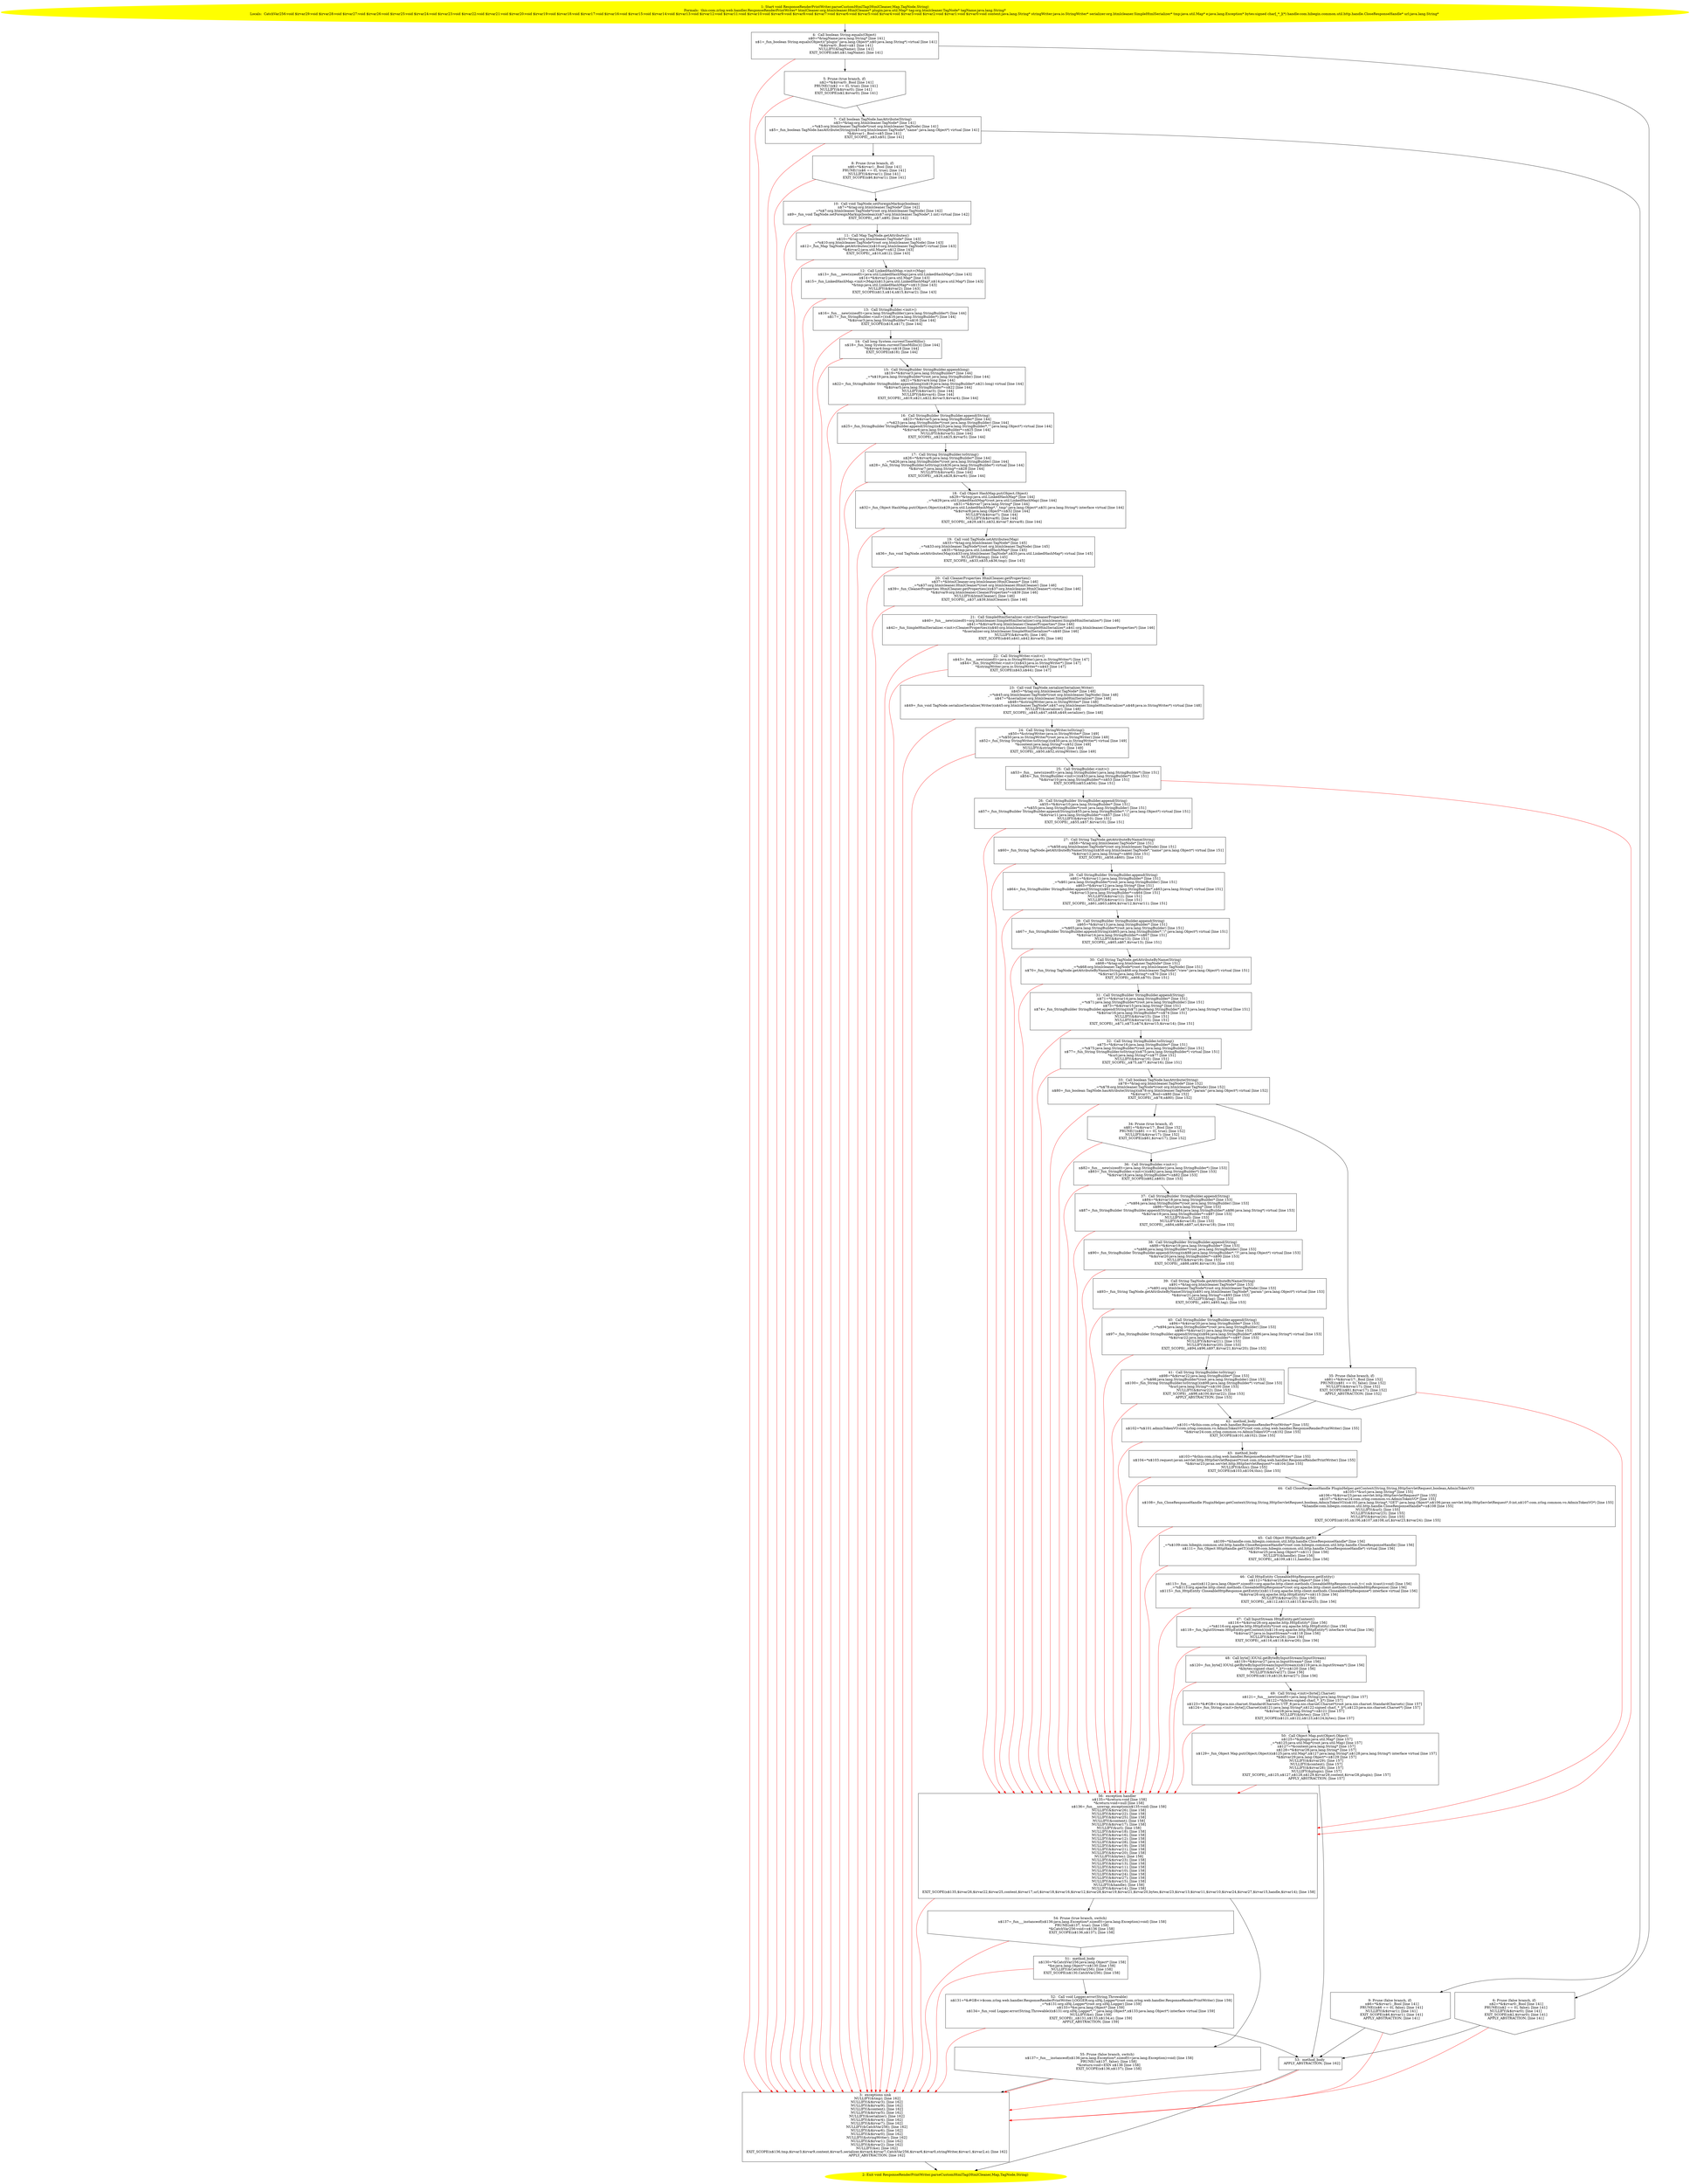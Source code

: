/* @generated */
digraph cfg {
"com.zrlog.web.handler.ResponseRenderPrintWriter.parseCustomHtmlTag(org.htmlcleaner.HtmlCleaner,java..8ebe4df312681a2fca8161ad1f38fac6_1" [label="1: Start void ResponseRenderPrintWriter.parseCustomHtmlTag(HtmlCleaner,Map,TagNode,String)\nFormals:  this:com.zrlog.web.handler.ResponseRenderPrintWriter* htmlCleaner:org.htmlcleaner.HtmlCleaner* plugin:java.util.Map* tag:org.htmlcleaner.TagNode* tagName:java.lang.String*\nLocals:  CatchVar256:void $irvar29:void $irvar28:void $irvar27:void $irvar26:void $irvar25:void $irvar24:void $irvar23:void $irvar22:void $irvar21:void $irvar20:void $irvar19:void $irvar18:void $irvar17:void $irvar16:void $irvar15:void $irvar14:void $irvar13:void $irvar12:void $irvar11:void $irvar10:void $irvar9:void $irvar8:void $irvar7:void $irvar6:void $irvar5:void $irvar4:void $irvar3:void $irvar2:void $irvar1:void $irvar0:void content:java.lang.String* stringWriter:java.io.StringWriter* serializer:org.htmlcleaner.SimpleHtmlSerializer* tmp:java.util.Map* e:java.lang.Exception* bytes:signed char[_*_](*) handle:com.hibegin.common.util.http.handle.CloseResponseHandle* url:java.lang.String* \n  " color=yellow style=filled]
	

	 "com.zrlog.web.handler.ResponseRenderPrintWriter.parseCustomHtmlTag(org.htmlcleaner.HtmlCleaner,java..8ebe4df312681a2fca8161ad1f38fac6_1" -> "com.zrlog.web.handler.ResponseRenderPrintWriter.parseCustomHtmlTag(org.htmlcleaner.HtmlCleaner,java..8ebe4df312681a2fca8161ad1f38fac6_4" ;
"com.zrlog.web.handler.ResponseRenderPrintWriter.parseCustomHtmlTag(org.htmlcleaner.HtmlCleaner,java..8ebe4df312681a2fca8161ad1f38fac6_2" [label="2: Exit void ResponseRenderPrintWriter.parseCustomHtmlTag(HtmlCleaner,Map,TagNode,String) \n  " color=yellow style=filled]
	

"com.zrlog.web.handler.ResponseRenderPrintWriter.parseCustomHtmlTag(org.htmlcleaner.HtmlCleaner,java..8ebe4df312681a2fca8161ad1f38fac6_3" [label="3:  exceptions sink \n   NULLIFY(&tmp); [line 162]\n  NULLIFY(&$irvar3); [line 162]\n  NULLIFY(&$irvar9); [line 162]\n  NULLIFY(&content); [line 162]\n  NULLIFY(&$irvar5); [line 162]\n  NULLIFY(&serializer); [line 162]\n  NULLIFY(&$irvar4); [line 162]\n  NULLIFY(&$irvar7); [line 162]\n  NULLIFY(&CatchVar256); [line 162]\n  NULLIFY(&$irvar6); [line 162]\n  NULLIFY(&$irvar0); [line 162]\n  NULLIFY(&stringWriter); [line 162]\n  NULLIFY(&$irvar1); [line 162]\n  NULLIFY(&$irvar2); [line 162]\n  NULLIFY(&e); [line 162]\n  EXIT_SCOPE(n$136,tmp,$irvar3,$irvar9,content,$irvar5,serializer,$irvar4,$irvar7,CatchVar256,$irvar6,$irvar0,stringWriter,$irvar1,$irvar2,e); [line 162]\n  APPLY_ABSTRACTION; [line 162]\n " shape="box"]
	

	 "com.zrlog.web.handler.ResponseRenderPrintWriter.parseCustomHtmlTag(org.htmlcleaner.HtmlCleaner,java..8ebe4df312681a2fca8161ad1f38fac6_3" -> "com.zrlog.web.handler.ResponseRenderPrintWriter.parseCustomHtmlTag(org.htmlcleaner.HtmlCleaner,java..8ebe4df312681a2fca8161ad1f38fac6_2" ;
"com.zrlog.web.handler.ResponseRenderPrintWriter.parseCustomHtmlTag(org.htmlcleaner.HtmlCleaner,java..8ebe4df312681a2fca8161ad1f38fac6_4" [label="4:  Call boolean String.equals(Object) \n   n$0=*&tagName:java.lang.String* [line 141]\n  n$1=_fun_boolean String.equals(Object)(\"plugin\":java.lang.Object*,n$0:java.lang.String*) virtual [line 141]\n  *&$irvar0:_Bool=n$1 [line 141]\n  NULLIFY(&tagName); [line 141]\n  EXIT_SCOPE(n$0,n$1,tagName); [line 141]\n " shape="box"]
	

	 "com.zrlog.web.handler.ResponseRenderPrintWriter.parseCustomHtmlTag(org.htmlcleaner.HtmlCleaner,java..8ebe4df312681a2fca8161ad1f38fac6_4" -> "com.zrlog.web.handler.ResponseRenderPrintWriter.parseCustomHtmlTag(org.htmlcleaner.HtmlCleaner,java..8ebe4df312681a2fca8161ad1f38fac6_5" ;
	 "com.zrlog.web.handler.ResponseRenderPrintWriter.parseCustomHtmlTag(org.htmlcleaner.HtmlCleaner,java..8ebe4df312681a2fca8161ad1f38fac6_4" -> "com.zrlog.web.handler.ResponseRenderPrintWriter.parseCustomHtmlTag(org.htmlcleaner.HtmlCleaner,java..8ebe4df312681a2fca8161ad1f38fac6_6" ;
	 "com.zrlog.web.handler.ResponseRenderPrintWriter.parseCustomHtmlTag(org.htmlcleaner.HtmlCleaner,java..8ebe4df312681a2fca8161ad1f38fac6_4" -> "com.zrlog.web.handler.ResponseRenderPrintWriter.parseCustomHtmlTag(org.htmlcleaner.HtmlCleaner,java..8ebe4df312681a2fca8161ad1f38fac6_3" [color="red" ];
"com.zrlog.web.handler.ResponseRenderPrintWriter.parseCustomHtmlTag(org.htmlcleaner.HtmlCleaner,java..8ebe4df312681a2fca8161ad1f38fac6_5" [label="5: Prune (true branch, if) \n   n$2=*&$irvar0:_Bool [line 141]\n  PRUNE(!(n$2 == 0), true); [line 141]\n  NULLIFY(&$irvar0); [line 141]\n  EXIT_SCOPE(n$2,$irvar0); [line 141]\n " shape="invhouse"]
	

	 "com.zrlog.web.handler.ResponseRenderPrintWriter.parseCustomHtmlTag(org.htmlcleaner.HtmlCleaner,java..8ebe4df312681a2fca8161ad1f38fac6_5" -> "com.zrlog.web.handler.ResponseRenderPrintWriter.parseCustomHtmlTag(org.htmlcleaner.HtmlCleaner,java..8ebe4df312681a2fca8161ad1f38fac6_7" ;
	 "com.zrlog.web.handler.ResponseRenderPrintWriter.parseCustomHtmlTag(org.htmlcleaner.HtmlCleaner,java..8ebe4df312681a2fca8161ad1f38fac6_5" -> "com.zrlog.web.handler.ResponseRenderPrintWriter.parseCustomHtmlTag(org.htmlcleaner.HtmlCleaner,java..8ebe4df312681a2fca8161ad1f38fac6_3" [color="red" ];
"com.zrlog.web.handler.ResponseRenderPrintWriter.parseCustomHtmlTag(org.htmlcleaner.HtmlCleaner,java..8ebe4df312681a2fca8161ad1f38fac6_6" [label="6: Prune (false branch, if) \n   n$2=*&$irvar0:_Bool [line 141]\n  PRUNE((n$2 == 0), false); [line 141]\n  NULLIFY(&$irvar0); [line 141]\n  EXIT_SCOPE(n$2,$irvar0); [line 141]\n  APPLY_ABSTRACTION; [line 141]\n " shape="invhouse"]
	

	 "com.zrlog.web.handler.ResponseRenderPrintWriter.parseCustomHtmlTag(org.htmlcleaner.HtmlCleaner,java..8ebe4df312681a2fca8161ad1f38fac6_6" -> "com.zrlog.web.handler.ResponseRenderPrintWriter.parseCustomHtmlTag(org.htmlcleaner.HtmlCleaner,java..8ebe4df312681a2fca8161ad1f38fac6_53" ;
	 "com.zrlog.web.handler.ResponseRenderPrintWriter.parseCustomHtmlTag(org.htmlcleaner.HtmlCleaner,java..8ebe4df312681a2fca8161ad1f38fac6_6" -> "com.zrlog.web.handler.ResponseRenderPrintWriter.parseCustomHtmlTag(org.htmlcleaner.HtmlCleaner,java..8ebe4df312681a2fca8161ad1f38fac6_3" [color="red" ];
"com.zrlog.web.handler.ResponseRenderPrintWriter.parseCustomHtmlTag(org.htmlcleaner.HtmlCleaner,java..8ebe4df312681a2fca8161ad1f38fac6_7" [label="7:  Call boolean TagNode.hasAttribute(String) \n   n$3=*&tag:org.htmlcleaner.TagNode* [line 141]\n  _=*n$3:org.htmlcleaner.TagNode*(root org.htmlcleaner.TagNode) [line 141]\n  n$5=_fun_boolean TagNode.hasAttribute(String)(n$3:org.htmlcleaner.TagNode*,\"name\":java.lang.Object*) virtual [line 141]\n  *&$irvar1:_Bool=n$5 [line 141]\n  EXIT_SCOPE(_,n$3,n$5); [line 141]\n " shape="box"]
	

	 "com.zrlog.web.handler.ResponseRenderPrintWriter.parseCustomHtmlTag(org.htmlcleaner.HtmlCleaner,java..8ebe4df312681a2fca8161ad1f38fac6_7" -> "com.zrlog.web.handler.ResponseRenderPrintWriter.parseCustomHtmlTag(org.htmlcleaner.HtmlCleaner,java..8ebe4df312681a2fca8161ad1f38fac6_8" ;
	 "com.zrlog.web.handler.ResponseRenderPrintWriter.parseCustomHtmlTag(org.htmlcleaner.HtmlCleaner,java..8ebe4df312681a2fca8161ad1f38fac6_7" -> "com.zrlog.web.handler.ResponseRenderPrintWriter.parseCustomHtmlTag(org.htmlcleaner.HtmlCleaner,java..8ebe4df312681a2fca8161ad1f38fac6_9" ;
	 "com.zrlog.web.handler.ResponseRenderPrintWriter.parseCustomHtmlTag(org.htmlcleaner.HtmlCleaner,java..8ebe4df312681a2fca8161ad1f38fac6_7" -> "com.zrlog.web.handler.ResponseRenderPrintWriter.parseCustomHtmlTag(org.htmlcleaner.HtmlCleaner,java..8ebe4df312681a2fca8161ad1f38fac6_3" [color="red" ];
"com.zrlog.web.handler.ResponseRenderPrintWriter.parseCustomHtmlTag(org.htmlcleaner.HtmlCleaner,java..8ebe4df312681a2fca8161ad1f38fac6_8" [label="8: Prune (true branch, if) \n   n$6=*&$irvar1:_Bool [line 141]\n  PRUNE(!(n$6 == 0), true); [line 141]\n  NULLIFY(&$irvar1); [line 141]\n  EXIT_SCOPE(n$6,$irvar1); [line 141]\n " shape="invhouse"]
	

	 "com.zrlog.web.handler.ResponseRenderPrintWriter.parseCustomHtmlTag(org.htmlcleaner.HtmlCleaner,java..8ebe4df312681a2fca8161ad1f38fac6_8" -> "com.zrlog.web.handler.ResponseRenderPrintWriter.parseCustomHtmlTag(org.htmlcleaner.HtmlCleaner,java..8ebe4df312681a2fca8161ad1f38fac6_10" ;
	 "com.zrlog.web.handler.ResponseRenderPrintWriter.parseCustomHtmlTag(org.htmlcleaner.HtmlCleaner,java..8ebe4df312681a2fca8161ad1f38fac6_8" -> "com.zrlog.web.handler.ResponseRenderPrintWriter.parseCustomHtmlTag(org.htmlcleaner.HtmlCleaner,java..8ebe4df312681a2fca8161ad1f38fac6_3" [color="red" ];
"com.zrlog.web.handler.ResponseRenderPrintWriter.parseCustomHtmlTag(org.htmlcleaner.HtmlCleaner,java..8ebe4df312681a2fca8161ad1f38fac6_9" [label="9: Prune (false branch, if) \n   n$6=*&$irvar1:_Bool [line 141]\n  PRUNE((n$6 == 0), false); [line 141]\n  NULLIFY(&$irvar1); [line 141]\n  EXIT_SCOPE(n$6,$irvar1); [line 141]\n  APPLY_ABSTRACTION; [line 141]\n " shape="invhouse"]
	

	 "com.zrlog.web.handler.ResponseRenderPrintWriter.parseCustomHtmlTag(org.htmlcleaner.HtmlCleaner,java..8ebe4df312681a2fca8161ad1f38fac6_9" -> "com.zrlog.web.handler.ResponseRenderPrintWriter.parseCustomHtmlTag(org.htmlcleaner.HtmlCleaner,java..8ebe4df312681a2fca8161ad1f38fac6_53" ;
	 "com.zrlog.web.handler.ResponseRenderPrintWriter.parseCustomHtmlTag(org.htmlcleaner.HtmlCleaner,java..8ebe4df312681a2fca8161ad1f38fac6_9" -> "com.zrlog.web.handler.ResponseRenderPrintWriter.parseCustomHtmlTag(org.htmlcleaner.HtmlCleaner,java..8ebe4df312681a2fca8161ad1f38fac6_3" [color="red" ];
"com.zrlog.web.handler.ResponseRenderPrintWriter.parseCustomHtmlTag(org.htmlcleaner.HtmlCleaner,java..8ebe4df312681a2fca8161ad1f38fac6_10" [label="10:  Call void TagNode.setForeignMarkup(boolean) \n   n$7=*&tag:org.htmlcleaner.TagNode* [line 142]\n  _=*n$7:org.htmlcleaner.TagNode*(root org.htmlcleaner.TagNode) [line 142]\n  n$9=_fun_void TagNode.setForeignMarkup(boolean)(n$7:org.htmlcleaner.TagNode*,1:int) virtual [line 142]\n  EXIT_SCOPE(_,n$7,n$9); [line 142]\n " shape="box"]
	

	 "com.zrlog.web.handler.ResponseRenderPrintWriter.parseCustomHtmlTag(org.htmlcleaner.HtmlCleaner,java..8ebe4df312681a2fca8161ad1f38fac6_10" -> "com.zrlog.web.handler.ResponseRenderPrintWriter.parseCustomHtmlTag(org.htmlcleaner.HtmlCleaner,java..8ebe4df312681a2fca8161ad1f38fac6_11" ;
	 "com.zrlog.web.handler.ResponseRenderPrintWriter.parseCustomHtmlTag(org.htmlcleaner.HtmlCleaner,java..8ebe4df312681a2fca8161ad1f38fac6_10" -> "com.zrlog.web.handler.ResponseRenderPrintWriter.parseCustomHtmlTag(org.htmlcleaner.HtmlCleaner,java..8ebe4df312681a2fca8161ad1f38fac6_3" [color="red" ];
"com.zrlog.web.handler.ResponseRenderPrintWriter.parseCustomHtmlTag(org.htmlcleaner.HtmlCleaner,java..8ebe4df312681a2fca8161ad1f38fac6_11" [label="11:  Call Map TagNode.getAttributes() \n   n$10=*&tag:org.htmlcleaner.TagNode* [line 143]\n  _=*n$10:org.htmlcleaner.TagNode*(root org.htmlcleaner.TagNode) [line 143]\n  n$12=_fun_Map TagNode.getAttributes()(n$10:org.htmlcleaner.TagNode*) virtual [line 143]\n  *&$irvar2:java.util.Map*=n$12 [line 143]\n  EXIT_SCOPE(_,n$10,n$12); [line 143]\n " shape="box"]
	

	 "com.zrlog.web.handler.ResponseRenderPrintWriter.parseCustomHtmlTag(org.htmlcleaner.HtmlCleaner,java..8ebe4df312681a2fca8161ad1f38fac6_11" -> "com.zrlog.web.handler.ResponseRenderPrintWriter.parseCustomHtmlTag(org.htmlcleaner.HtmlCleaner,java..8ebe4df312681a2fca8161ad1f38fac6_12" ;
	 "com.zrlog.web.handler.ResponseRenderPrintWriter.parseCustomHtmlTag(org.htmlcleaner.HtmlCleaner,java..8ebe4df312681a2fca8161ad1f38fac6_11" -> "com.zrlog.web.handler.ResponseRenderPrintWriter.parseCustomHtmlTag(org.htmlcleaner.HtmlCleaner,java..8ebe4df312681a2fca8161ad1f38fac6_3" [color="red" ];
"com.zrlog.web.handler.ResponseRenderPrintWriter.parseCustomHtmlTag(org.htmlcleaner.HtmlCleaner,java..8ebe4df312681a2fca8161ad1f38fac6_12" [label="12:  Call LinkedHashMap.<init>(Map) \n   n$13=_fun___new(sizeof(t=java.util.LinkedHashMap):java.util.LinkedHashMap*) [line 143]\n  n$14=*&$irvar2:java.util.Map* [line 143]\n  n$15=_fun_LinkedHashMap.<init>(Map)(n$13:java.util.LinkedHashMap*,n$14:java.util.Map*) [line 143]\n  *&tmp:java.util.LinkedHashMap*=n$13 [line 143]\n  NULLIFY(&$irvar2); [line 143]\n  EXIT_SCOPE(n$13,n$14,n$15,$irvar2); [line 143]\n " shape="box"]
	

	 "com.zrlog.web.handler.ResponseRenderPrintWriter.parseCustomHtmlTag(org.htmlcleaner.HtmlCleaner,java..8ebe4df312681a2fca8161ad1f38fac6_12" -> "com.zrlog.web.handler.ResponseRenderPrintWriter.parseCustomHtmlTag(org.htmlcleaner.HtmlCleaner,java..8ebe4df312681a2fca8161ad1f38fac6_13" ;
	 "com.zrlog.web.handler.ResponseRenderPrintWriter.parseCustomHtmlTag(org.htmlcleaner.HtmlCleaner,java..8ebe4df312681a2fca8161ad1f38fac6_12" -> "com.zrlog.web.handler.ResponseRenderPrintWriter.parseCustomHtmlTag(org.htmlcleaner.HtmlCleaner,java..8ebe4df312681a2fca8161ad1f38fac6_3" [color="red" ];
"com.zrlog.web.handler.ResponseRenderPrintWriter.parseCustomHtmlTag(org.htmlcleaner.HtmlCleaner,java..8ebe4df312681a2fca8161ad1f38fac6_13" [label="13:  Call StringBuilder.<init>() \n   n$16=_fun___new(sizeof(t=java.lang.StringBuilder):java.lang.StringBuilder*) [line 144]\n  n$17=_fun_StringBuilder.<init>()(n$16:java.lang.StringBuilder*) [line 144]\n  *&$irvar3:java.lang.StringBuilder*=n$16 [line 144]\n  EXIT_SCOPE(n$16,n$17); [line 144]\n " shape="box"]
	

	 "com.zrlog.web.handler.ResponseRenderPrintWriter.parseCustomHtmlTag(org.htmlcleaner.HtmlCleaner,java..8ebe4df312681a2fca8161ad1f38fac6_13" -> "com.zrlog.web.handler.ResponseRenderPrintWriter.parseCustomHtmlTag(org.htmlcleaner.HtmlCleaner,java..8ebe4df312681a2fca8161ad1f38fac6_14" ;
	 "com.zrlog.web.handler.ResponseRenderPrintWriter.parseCustomHtmlTag(org.htmlcleaner.HtmlCleaner,java..8ebe4df312681a2fca8161ad1f38fac6_13" -> "com.zrlog.web.handler.ResponseRenderPrintWriter.parseCustomHtmlTag(org.htmlcleaner.HtmlCleaner,java..8ebe4df312681a2fca8161ad1f38fac6_3" [color="red" ];
"com.zrlog.web.handler.ResponseRenderPrintWriter.parseCustomHtmlTag(org.htmlcleaner.HtmlCleaner,java..8ebe4df312681a2fca8161ad1f38fac6_14" [label="14:  Call long System.currentTimeMillis() \n   n$18=_fun_long System.currentTimeMillis()() [line 144]\n  *&$irvar4:long=n$18 [line 144]\n  EXIT_SCOPE(n$18); [line 144]\n " shape="box"]
	

	 "com.zrlog.web.handler.ResponseRenderPrintWriter.parseCustomHtmlTag(org.htmlcleaner.HtmlCleaner,java..8ebe4df312681a2fca8161ad1f38fac6_14" -> "com.zrlog.web.handler.ResponseRenderPrintWriter.parseCustomHtmlTag(org.htmlcleaner.HtmlCleaner,java..8ebe4df312681a2fca8161ad1f38fac6_15" ;
	 "com.zrlog.web.handler.ResponseRenderPrintWriter.parseCustomHtmlTag(org.htmlcleaner.HtmlCleaner,java..8ebe4df312681a2fca8161ad1f38fac6_14" -> "com.zrlog.web.handler.ResponseRenderPrintWriter.parseCustomHtmlTag(org.htmlcleaner.HtmlCleaner,java..8ebe4df312681a2fca8161ad1f38fac6_3" [color="red" ];
"com.zrlog.web.handler.ResponseRenderPrintWriter.parseCustomHtmlTag(org.htmlcleaner.HtmlCleaner,java..8ebe4df312681a2fca8161ad1f38fac6_15" [label="15:  Call StringBuilder StringBuilder.append(long) \n   n$19=*&$irvar3:java.lang.StringBuilder* [line 144]\n  _=*n$19:java.lang.StringBuilder*(root java.lang.StringBuilder) [line 144]\n  n$21=*&$irvar4:long [line 144]\n  n$22=_fun_StringBuilder StringBuilder.append(long)(n$19:java.lang.StringBuilder*,n$21:long) virtual [line 144]\n  *&$irvar5:java.lang.StringBuilder*=n$22 [line 144]\n  NULLIFY(&$irvar3); [line 144]\n  NULLIFY(&$irvar4); [line 144]\n  EXIT_SCOPE(_,n$19,n$21,n$22,$irvar3,$irvar4); [line 144]\n " shape="box"]
	

	 "com.zrlog.web.handler.ResponseRenderPrintWriter.parseCustomHtmlTag(org.htmlcleaner.HtmlCleaner,java..8ebe4df312681a2fca8161ad1f38fac6_15" -> "com.zrlog.web.handler.ResponseRenderPrintWriter.parseCustomHtmlTag(org.htmlcleaner.HtmlCleaner,java..8ebe4df312681a2fca8161ad1f38fac6_16" ;
	 "com.zrlog.web.handler.ResponseRenderPrintWriter.parseCustomHtmlTag(org.htmlcleaner.HtmlCleaner,java..8ebe4df312681a2fca8161ad1f38fac6_15" -> "com.zrlog.web.handler.ResponseRenderPrintWriter.parseCustomHtmlTag(org.htmlcleaner.HtmlCleaner,java..8ebe4df312681a2fca8161ad1f38fac6_3" [color="red" ];
"com.zrlog.web.handler.ResponseRenderPrintWriter.parseCustomHtmlTag(org.htmlcleaner.HtmlCleaner,java..8ebe4df312681a2fca8161ad1f38fac6_16" [label="16:  Call StringBuilder StringBuilder.append(String) \n   n$23=*&$irvar5:java.lang.StringBuilder* [line 144]\n  _=*n$23:java.lang.StringBuilder*(root java.lang.StringBuilder) [line 144]\n  n$25=_fun_StringBuilder StringBuilder.append(String)(n$23:java.lang.StringBuilder*,\"\":java.lang.Object*) virtual [line 144]\n  *&$irvar6:java.lang.StringBuilder*=n$25 [line 144]\n  NULLIFY(&$irvar5); [line 144]\n  EXIT_SCOPE(_,n$23,n$25,$irvar5); [line 144]\n " shape="box"]
	

	 "com.zrlog.web.handler.ResponseRenderPrintWriter.parseCustomHtmlTag(org.htmlcleaner.HtmlCleaner,java..8ebe4df312681a2fca8161ad1f38fac6_16" -> "com.zrlog.web.handler.ResponseRenderPrintWriter.parseCustomHtmlTag(org.htmlcleaner.HtmlCleaner,java..8ebe4df312681a2fca8161ad1f38fac6_17" ;
	 "com.zrlog.web.handler.ResponseRenderPrintWriter.parseCustomHtmlTag(org.htmlcleaner.HtmlCleaner,java..8ebe4df312681a2fca8161ad1f38fac6_16" -> "com.zrlog.web.handler.ResponseRenderPrintWriter.parseCustomHtmlTag(org.htmlcleaner.HtmlCleaner,java..8ebe4df312681a2fca8161ad1f38fac6_3" [color="red" ];
"com.zrlog.web.handler.ResponseRenderPrintWriter.parseCustomHtmlTag(org.htmlcleaner.HtmlCleaner,java..8ebe4df312681a2fca8161ad1f38fac6_17" [label="17:  Call String StringBuilder.toString() \n   n$26=*&$irvar6:java.lang.StringBuilder* [line 144]\n  _=*n$26:java.lang.StringBuilder*(root java.lang.StringBuilder) [line 144]\n  n$28=_fun_String StringBuilder.toString()(n$26:java.lang.StringBuilder*) virtual [line 144]\n  *&$irvar7:java.lang.String*=n$28 [line 144]\n  NULLIFY(&$irvar6); [line 144]\n  EXIT_SCOPE(_,n$26,n$28,$irvar6); [line 144]\n " shape="box"]
	

	 "com.zrlog.web.handler.ResponseRenderPrintWriter.parseCustomHtmlTag(org.htmlcleaner.HtmlCleaner,java..8ebe4df312681a2fca8161ad1f38fac6_17" -> "com.zrlog.web.handler.ResponseRenderPrintWriter.parseCustomHtmlTag(org.htmlcleaner.HtmlCleaner,java..8ebe4df312681a2fca8161ad1f38fac6_18" ;
	 "com.zrlog.web.handler.ResponseRenderPrintWriter.parseCustomHtmlTag(org.htmlcleaner.HtmlCleaner,java..8ebe4df312681a2fca8161ad1f38fac6_17" -> "com.zrlog.web.handler.ResponseRenderPrintWriter.parseCustomHtmlTag(org.htmlcleaner.HtmlCleaner,java..8ebe4df312681a2fca8161ad1f38fac6_3" [color="red" ];
"com.zrlog.web.handler.ResponseRenderPrintWriter.parseCustomHtmlTag(org.htmlcleaner.HtmlCleaner,java..8ebe4df312681a2fca8161ad1f38fac6_18" [label="18:  Call Object HashMap.put(Object,Object) \n   n$29=*&tmp:java.util.LinkedHashMap* [line 144]\n  _=*n$29:java.util.LinkedHashMap*(root java.util.LinkedHashMap) [line 144]\n  n$31=*&$irvar7:java.lang.String* [line 144]\n  n$32=_fun_Object HashMap.put(Object,Object)(n$29:java.util.LinkedHashMap*,\"_tmp\":java.lang.Object*,n$31:java.lang.String*) interface virtual [line 144]\n  *&$irvar8:java.lang.Object*=n$32 [line 144]\n  NULLIFY(&$irvar7); [line 144]\n  NULLIFY(&$irvar8); [line 144]\n  EXIT_SCOPE(_,n$29,n$31,n$32,$irvar7,$irvar8); [line 144]\n " shape="box"]
	

	 "com.zrlog.web.handler.ResponseRenderPrintWriter.parseCustomHtmlTag(org.htmlcleaner.HtmlCleaner,java..8ebe4df312681a2fca8161ad1f38fac6_18" -> "com.zrlog.web.handler.ResponseRenderPrintWriter.parseCustomHtmlTag(org.htmlcleaner.HtmlCleaner,java..8ebe4df312681a2fca8161ad1f38fac6_19" ;
	 "com.zrlog.web.handler.ResponseRenderPrintWriter.parseCustomHtmlTag(org.htmlcleaner.HtmlCleaner,java..8ebe4df312681a2fca8161ad1f38fac6_18" -> "com.zrlog.web.handler.ResponseRenderPrintWriter.parseCustomHtmlTag(org.htmlcleaner.HtmlCleaner,java..8ebe4df312681a2fca8161ad1f38fac6_3" [color="red" ];
"com.zrlog.web.handler.ResponseRenderPrintWriter.parseCustomHtmlTag(org.htmlcleaner.HtmlCleaner,java..8ebe4df312681a2fca8161ad1f38fac6_19" [label="19:  Call void TagNode.setAttributes(Map) \n   n$33=*&tag:org.htmlcleaner.TagNode* [line 145]\n  _=*n$33:org.htmlcleaner.TagNode*(root org.htmlcleaner.TagNode) [line 145]\n  n$35=*&tmp:java.util.LinkedHashMap* [line 145]\n  n$36=_fun_void TagNode.setAttributes(Map)(n$33:org.htmlcleaner.TagNode*,n$35:java.util.LinkedHashMap*) virtual [line 145]\n  NULLIFY(&tmp); [line 145]\n  EXIT_SCOPE(_,n$33,n$35,n$36,tmp); [line 145]\n " shape="box"]
	

	 "com.zrlog.web.handler.ResponseRenderPrintWriter.parseCustomHtmlTag(org.htmlcleaner.HtmlCleaner,java..8ebe4df312681a2fca8161ad1f38fac6_19" -> "com.zrlog.web.handler.ResponseRenderPrintWriter.parseCustomHtmlTag(org.htmlcleaner.HtmlCleaner,java..8ebe4df312681a2fca8161ad1f38fac6_20" ;
	 "com.zrlog.web.handler.ResponseRenderPrintWriter.parseCustomHtmlTag(org.htmlcleaner.HtmlCleaner,java..8ebe4df312681a2fca8161ad1f38fac6_19" -> "com.zrlog.web.handler.ResponseRenderPrintWriter.parseCustomHtmlTag(org.htmlcleaner.HtmlCleaner,java..8ebe4df312681a2fca8161ad1f38fac6_3" [color="red" ];
"com.zrlog.web.handler.ResponseRenderPrintWriter.parseCustomHtmlTag(org.htmlcleaner.HtmlCleaner,java..8ebe4df312681a2fca8161ad1f38fac6_20" [label="20:  Call CleanerProperties HtmlCleaner.getProperties() \n   n$37=*&htmlCleaner:org.htmlcleaner.HtmlCleaner* [line 146]\n  _=*n$37:org.htmlcleaner.HtmlCleaner*(root org.htmlcleaner.HtmlCleaner) [line 146]\n  n$39=_fun_CleanerProperties HtmlCleaner.getProperties()(n$37:org.htmlcleaner.HtmlCleaner*) virtual [line 146]\n  *&$irvar9:org.htmlcleaner.CleanerProperties*=n$39 [line 146]\n  NULLIFY(&htmlCleaner); [line 146]\n  EXIT_SCOPE(_,n$37,n$39,htmlCleaner); [line 146]\n " shape="box"]
	

	 "com.zrlog.web.handler.ResponseRenderPrintWriter.parseCustomHtmlTag(org.htmlcleaner.HtmlCleaner,java..8ebe4df312681a2fca8161ad1f38fac6_20" -> "com.zrlog.web.handler.ResponseRenderPrintWriter.parseCustomHtmlTag(org.htmlcleaner.HtmlCleaner,java..8ebe4df312681a2fca8161ad1f38fac6_21" ;
	 "com.zrlog.web.handler.ResponseRenderPrintWriter.parseCustomHtmlTag(org.htmlcleaner.HtmlCleaner,java..8ebe4df312681a2fca8161ad1f38fac6_20" -> "com.zrlog.web.handler.ResponseRenderPrintWriter.parseCustomHtmlTag(org.htmlcleaner.HtmlCleaner,java..8ebe4df312681a2fca8161ad1f38fac6_3" [color="red" ];
"com.zrlog.web.handler.ResponseRenderPrintWriter.parseCustomHtmlTag(org.htmlcleaner.HtmlCleaner,java..8ebe4df312681a2fca8161ad1f38fac6_21" [label="21:  Call SimpleHtmlSerializer.<init>(CleanerProperties) \n   n$40=_fun___new(sizeof(t=org.htmlcleaner.SimpleHtmlSerializer):org.htmlcleaner.SimpleHtmlSerializer*) [line 146]\n  n$41=*&$irvar9:org.htmlcleaner.CleanerProperties* [line 146]\n  n$42=_fun_SimpleHtmlSerializer.<init>(CleanerProperties)(n$40:org.htmlcleaner.SimpleHtmlSerializer*,n$41:org.htmlcleaner.CleanerProperties*) [line 146]\n  *&serializer:org.htmlcleaner.SimpleHtmlSerializer*=n$40 [line 146]\n  NULLIFY(&$irvar9); [line 146]\n  EXIT_SCOPE(n$40,n$41,n$42,$irvar9); [line 146]\n " shape="box"]
	

	 "com.zrlog.web.handler.ResponseRenderPrintWriter.parseCustomHtmlTag(org.htmlcleaner.HtmlCleaner,java..8ebe4df312681a2fca8161ad1f38fac6_21" -> "com.zrlog.web.handler.ResponseRenderPrintWriter.parseCustomHtmlTag(org.htmlcleaner.HtmlCleaner,java..8ebe4df312681a2fca8161ad1f38fac6_22" ;
	 "com.zrlog.web.handler.ResponseRenderPrintWriter.parseCustomHtmlTag(org.htmlcleaner.HtmlCleaner,java..8ebe4df312681a2fca8161ad1f38fac6_21" -> "com.zrlog.web.handler.ResponseRenderPrintWriter.parseCustomHtmlTag(org.htmlcleaner.HtmlCleaner,java..8ebe4df312681a2fca8161ad1f38fac6_3" [color="red" ];
"com.zrlog.web.handler.ResponseRenderPrintWriter.parseCustomHtmlTag(org.htmlcleaner.HtmlCleaner,java..8ebe4df312681a2fca8161ad1f38fac6_22" [label="22:  Call StringWriter.<init>() \n   n$43=_fun___new(sizeof(t=java.io.StringWriter):java.io.StringWriter*) [line 147]\n  n$44=_fun_StringWriter.<init>()(n$43:java.io.StringWriter*) [line 147]\n  *&stringWriter:java.io.StringWriter*=n$43 [line 147]\n  EXIT_SCOPE(n$43,n$44); [line 147]\n " shape="box"]
	

	 "com.zrlog.web.handler.ResponseRenderPrintWriter.parseCustomHtmlTag(org.htmlcleaner.HtmlCleaner,java..8ebe4df312681a2fca8161ad1f38fac6_22" -> "com.zrlog.web.handler.ResponseRenderPrintWriter.parseCustomHtmlTag(org.htmlcleaner.HtmlCleaner,java..8ebe4df312681a2fca8161ad1f38fac6_23" ;
	 "com.zrlog.web.handler.ResponseRenderPrintWriter.parseCustomHtmlTag(org.htmlcleaner.HtmlCleaner,java..8ebe4df312681a2fca8161ad1f38fac6_22" -> "com.zrlog.web.handler.ResponseRenderPrintWriter.parseCustomHtmlTag(org.htmlcleaner.HtmlCleaner,java..8ebe4df312681a2fca8161ad1f38fac6_3" [color="red" ];
"com.zrlog.web.handler.ResponseRenderPrintWriter.parseCustomHtmlTag(org.htmlcleaner.HtmlCleaner,java..8ebe4df312681a2fca8161ad1f38fac6_23" [label="23:  Call void TagNode.serialize(Serializer,Writer) \n   n$45=*&tag:org.htmlcleaner.TagNode* [line 148]\n  _=*n$45:org.htmlcleaner.TagNode*(root org.htmlcleaner.TagNode) [line 148]\n  n$47=*&serializer:org.htmlcleaner.SimpleHtmlSerializer* [line 148]\n  n$48=*&stringWriter:java.io.StringWriter* [line 148]\n  n$49=_fun_void TagNode.serialize(Serializer,Writer)(n$45:org.htmlcleaner.TagNode*,n$47:org.htmlcleaner.SimpleHtmlSerializer*,n$48:java.io.StringWriter*) virtual [line 148]\n  NULLIFY(&serializer); [line 148]\n  EXIT_SCOPE(_,n$45,n$47,n$48,n$49,serializer); [line 148]\n " shape="box"]
	

	 "com.zrlog.web.handler.ResponseRenderPrintWriter.parseCustomHtmlTag(org.htmlcleaner.HtmlCleaner,java..8ebe4df312681a2fca8161ad1f38fac6_23" -> "com.zrlog.web.handler.ResponseRenderPrintWriter.parseCustomHtmlTag(org.htmlcleaner.HtmlCleaner,java..8ebe4df312681a2fca8161ad1f38fac6_24" ;
	 "com.zrlog.web.handler.ResponseRenderPrintWriter.parseCustomHtmlTag(org.htmlcleaner.HtmlCleaner,java..8ebe4df312681a2fca8161ad1f38fac6_23" -> "com.zrlog.web.handler.ResponseRenderPrintWriter.parseCustomHtmlTag(org.htmlcleaner.HtmlCleaner,java..8ebe4df312681a2fca8161ad1f38fac6_3" [color="red" ];
"com.zrlog.web.handler.ResponseRenderPrintWriter.parseCustomHtmlTag(org.htmlcleaner.HtmlCleaner,java..8ebe4df312681a2fca8161ad1f38fac6_24" [label="24:  Call String StringWriter.toString() \n   n$50=*&stringWriter:java.io.StringWriter* [line 149]\n  _=*n$50:java.io.StringWriter*(root java.io.StringWriter) [line 149]\n  n$52=_fun_String StringWriter.toString()(n$50:java.io.StringWriter*) virtual [line 149]\n  *&content:java.lang.String*=n$52 [line 149]\n  NULLIFY(&stringWriter); [line 149]\n  EXIT_SCOPE(_,n$50,n$52,stringWriter); [line 149]\n " shape="box"]
	

	 "com.zrlog.web.handler.ResponseRenderPrintWriter.parseCustomHtmlTag(org.htmlcleaner.HtmlCleaner,java..8ebe4df312681a2fca8161ad1f38fac6_24" -> "com.zrlog.web.handler.ResponseRenderPrintWriter.parseCustomHtmlTag(org.htmlcleaner.HtmlCleaner,java..8ebe4df312681a2fca8161ad1f38fac6_25" ;
	 "com.zrlog.web.handler.ResponseRenderPrintWriter.parseCustomHtmlTag(org.htmlcleaner.HtmlCleaner,java..8ebe4df312681a2fca8161ad1f38fac6_24" -> "com.zrlog.web.handler.ResponseRenderPrintWriter.parseCustomHtmlTag(org.htmlcleaner.HtmlCleaner,java..8ebe4df312681a2fca8161ad1f38fac6_3" [color="red" ];
"com.zrlog.web.handler.ResponseRenderPrintWriter.parseCustomHtmlTag(org.htmlcleaner.HtmlCleaner,java..8ebe4df312681a2fca8161ad1f38fac6_25" [label="25:  Call StringBuilder.<init>() \n   n$53=_fun___new(sizeof(t=java.lang.StringBuilder):java.lang.StringBuilder*) [line 151]\n  n$54=_fun_StringBuilder.<init>()(n$53:java.lang.StringBuilder*) [line 151]\n  *&$irvar10:java.lang.StringBuilder*=n$53 [line 151]\n  EXIT_SCOPE(n$53,n$54); [line 151]\n " shape="box"]
	

	 "com.zrlog.web.handler.ResponseRenderPrintWriter.parseCustomHtmlTag(org.htmlcleaner.HtmlCleaner,java..8ebe4df312681a2fca8161ad1f38fac6_25" -> "com.zrlog.web.handler.ResponseRenderPrintWriter.parseCustomHtmlTag(org.htmlcleaner.HtmlCleaner,java..8ebe4df312681a2fca8161ad1f38fac6_26" ;
	 "com.zrlog.web.handler.ResponseRenderPrintWriter.parseCustomHtmlTag(org.htmlcleaner.HtmlCleaner,java..8ebe4df312681a2fca8161ad1f38fac6_25" -> "com.zrlog.web.handler.ResponseRenderPrintWriter.parseCustomHtmlTag(org.htmlcleaner.HtmlCleaner,java..8ebe4df312681a2fca8161ad1f38fac6_56" [color="red" ];
"com.zrlog.web.handler.ResponseRenderPrintWriter.parseCustomHtmlTag(org.htmlcleaner.HtmlCleaner,java..8ebe4df312681a2fca8161ad1f38fac6_26" [label="26:  Call StringBuilder StringBuilder.append(String) \n   n$55=*&$irvar10:java.lang.StringBuilder* [line 151]\n  _=*n$55:java.lang.StringBuilder*(root java.lang.StringBuilder) [line 151]\n  n$57=_fun_StringBuilder StringBuilder.append(String)(n$55:java.lang.StringBuilder*,\"/\":java.lang.Object*) virtual [line 151]\n  *&$irvar11:java.lang.StringBuilder*=n$57 [line 151]\n  NULLIFY(&$irvar10); [line 151]\n  EXIT_SCOPE(_,n$55,n$57,$irvar10); [line 151]\n " shape="box"]
	

	 "com.zrlog.web.handler.ResponseRenderPrintWriter.parseCustomHtmlTag(org.htmlcleaner.HtmlCleaner,java..8ebe4df312681a2fca8161ad1f38fac6_26" -> "com.zrlog.web.handler.ResponseRenderPrintWriter.parseCustomHtmlTag(org.htmlcleaner.HtmlCleaner,java..8ebe4df312681a2fca8161ad1f38fac6_27" ;
	 "com.zrlog.web.handler.ResponseRenderPrintWriter.parseCustomHtmlTag(org.htmlcleaner.HtmlCleaner,java..8ebe4df312681a2fca8161ad1f38fac6_26" -> "com.zrlog.web.handler.ResponseRenderPrintWriter.parseCustomHtmlTag(org.htmlcleaner.HtmlCleaner,java..8ebe4df312681a2fca8161ad1f38fac6_56" [color="red" ];
"com.zrlog.web.handler.ResponseRenderPrintWriter.parseCustomHtmlTag(org.htmlcleaner.HtmlCleaner,java..8ebe4df312681a2fca8161ad1f38fac6_27" [label="27:  Call String TagNode.getAttributeByName(String) \n   n$58=*&tag:org.htmlcleaner.TagNode* [line 151]\n  _=*n$58:org.htmlcleaner.TagNode*(root org.htmlcleaner.TagNode) [line 151]\n  n$60=_fun_String TagNode.getAttributeByName(String)(n$58:org.htmlcleaner.TagNode*,\"name\":java.lang.Object*) virtual [line 151]\n  *&$irvar12:java.lang.String*=n$60 [line 151]\n  EXIT_SCOPE(_,n$58,n$60); [line 151]\n " shape="box"]
	

	 "com.zrlog.web.handler.ResponseRenderPrintWriter.parseCustomHtmlTag(org.htmlcleaner.HtmlCleaner,java..8ebe4df312681a2fca8161ad1f38fac6_27" -> "com.zrlog.web.handler.ResponseRenderPrintWriter.parseCustomHtmlTag(org.htmlcleaner.HtmlCleaner,java..8ebe4df312681a2fca8161ad1f38fac6_28" ;
	 "com.zrlog.web.handler.ResponseRenderPrintWriter.parseCustomHtmlTag(org.htmlcleaner.HtmlCleaner,java..8ebe4df312681a2fca8161ad1f38fac6_27" -> "com.zrlog.web.handler.ResponseRenderPrintWriter.parseCustomHtmlTag(org.htmlcleaner.HtmlCleaner,java..8ebe4df312681a2fca8161ad1f38fac6_56" [color="red" ];
"com.zrlog.web.handler.ResponseRenderPrintWriter.parseCustomHtmlTag(org.htmlcleaner.HtmlCleaner,java..8ebe4df312681a2fca8161ad1f38fac6_28" [label="28:  Call StringBuilder StringBuilder.append(String) \n   n$61=*&$irvar11:java.lang.StringBuilder* [line 151]\n  _=*n$61:java.lang.StringBuilder*(root java.lang.StringBuilder) [line 151]\n  n$63=*&$irvar12:java.lang.String* [line 151]\n  n$64=_fun_StringBuilder StringBuilder.append(String)(n$61:java.lang.StringBuilder*,n$63:java.lang.String*) virtual [line 151]\n  *&$irvar13:java.lang.StringBuilder*=n$64 [line 151]\n  NULLIFY(&$irvar12); [line 151]\n  NULLIFY(&$irvar11); [line 151]\n  EXIT_SCOPE(_,n$61,n$63,n$64,$irvar12,$irvar11); [line 151]\n " shape="box"]
	

	 "com.zrlog.web.handler.ResponseRenderPrintWriter.parseCustomHtmlTag(org.htmlcleaner.HtmlCleaner,java..8ebe4df312681a2fca8161ad1f38fac6_28" -> "com.zrlog.web.handler.ResponseRenderPrintWriter.parseCustomHtmlTag(org.htmlcleaner.HtmlCleaner,java..8ebe4df312681a2fca8161ad1f38fac6_29" ;
	 "com.zrlog.web.handler.ResponseRenderPrintWriter.parseCustomHtmlTag(org.htmlcleaner.HtmlCleaner,java..8ebe4df312681a2fca8161ad1f38fac6_28" -> "com.zrlog.web.handler.ResponseRenderPrintWriter.parseCustomHtmlTag(org.htmlcleaner.HtmlCleaner,java..8ebe4df312681a2fca8161ad1f38fac6_56" [color="red" ];
"com.zrlog.web.handler.ResponseRenderPrintWriter.parseCustomHtmlTag(org.htmlcleaner.HtmlCleaner,java..8ebe4df312681a2fca8161ad1f38fac6_29" [label="29:  Call StringBuilder StringBuilder.append(String) \n   n$65=*&$irvar13:java.lang.StringBuilder* [line 151]\n  _=*n$65:java.lang.StringBuilder*(root java.lang.StringBuilder) [line 151]\n  n$67=_fun_StringBuilder StringBuilder.append(String)(n$65:java.lang.StringBuilder*,\"/\":java.lang.Object*) virtual [line 151]\n  *&$irvar14:java.lang.StringBuilder*=n$67 [line 151]\n  NULLIFY(&$irvar13); [line 151]\n  EXIT_SCOPE(_,n$65,n$67,$irvar13); [line 151]\n " shape="box"]
	

	 "com.zrlog.web.handler.ResponseRenderPrintWriter.parseCustomHtmlTag(org.htmlcleaner.HtmlCleaner,java..8ebe4df312681a2fca8161ad1f38fac6_29" -> "com.zrlog.web.handler.ResponseRenderPrintWriter.parseCustomHtmlTag(org.htmlcleaner.HtmlCleaner,java..8ebe4df312681a2fca8161ad1f38fac6_30" ;
	 "com.zrlog.web.handler.ResponseRenderPrintWriter.parseCustomHtmlTag(org.htmlcleaner.HtmlCleaner,java..8ebe4df312681a2fca8161ad1f38fac6_29" -> "com.zrlog.web.handler.ResponseRenderPrintWriter.parseCustomHtmlTag(org.htmlcleaner.HtmlCleaner,java..8ebe4df312681a2fca8161ad1f38fac6_56" [color="red" ];
"com.zrlog.web.handler.ResponseRenderPrintWriter.parseCustomHtmlTag(org.htmlcleaner.HtmlCleaner,java..8ebe4df312681a2fca8161ad1f38fac6_30" [label="30:  Call String TagNode.getAttributeByName(String) \n   n$68=*&tag:org.htmlcleaner.TagNode* [line 151]\n  _=*n$68:org.htmlcleaner.TagNode*(root org.htmlcleaner.TagNode) [line 151]\n  n$70=_fun_String TagNode.getAttributeByName(String)(n$68:org.htmlcleaner.TagNode*,\"view\":java.lang.Object*) virtual [line 151]\n  *&$irvar15:java.lang.String*=n$70 [line 151]\n  EXIT_SCOPE(_,n$68,n$70); [line 151]\n " shape="box"]
	

	 "com.zrlog.web.handler.ResponseRenderPrintWriter.parseCustomHtmlTag(org.htmlcleaner.HtmlCleaner,java..8ebe4df312681a2fca8161ad1f38fac6_30" -> "com.zrlog.web.handler.ResponseRenderPrintWriter.parseCustomHtmlTag(org.htmlcleaner.HtmlCleaner,java..8ebe4df312681a2fca8161ad1f38fac6_31" ;
	 "com.zrlog.web.handler.ResponseRenderPrintWriter.parseCustomHtmlTag(org.htmlcleaner.HtmlCleaner,java..8ebe4df312681a2fca8161ad1f38fac6_30" -> "com.zrlog.web.handler.ResponseRenderPrintWriter.parseCustomHtmlTag(org.htmlcleaner.HtmlCleaner,java..8ebe4df312681a2fca8161ad1f38fac6_56" [color="red" ];
"com.zrlog.web.handler.ResponseRenderPrintWriter.parseCustomHtmlTag(org.htmlcleaner.HtmlCleaner,java..8ebe4df312681a2fca8161ad1f38fac6_31" [label="31:  Call StringBuilder StringBuilder.append(String) \n   n$71=*&$irvar14:java.lang.StringBuilder* [line 151]\n  _=*n$71:java.lang.StringBuilder*(root java.lang.StringBuilder) [line 151]\n  n$73=*&$irvar15:java.lang.String* [line 151]\n  n$74=_fun_StringBuilder StringBuilder.append(String)(n$71:java.lang.StringBuilder*,n$73:java.lang.String*) virtual [line 151]\n  *&$irvar16:java.lang.StringBuilder*=n$74 [line 151]\n  NULLIFY(&$irvar15); [line 151]\n  NULLIFY(&$irvar14); [line 151]\n  EXIT_SCOPE(_,n$71,n$73,n$74,$irvar15,$irvar14); [line 151]\n " shape="box"]
	

	 "com.zrlog.web.handler.ResponseRenderPrintWriter.parseCustomHtmlTag(org.htmlcleaner.HtmlCleaner,java..8ebe4df312681a2fca8161ad1f38fac6_31" -> "com.zrlog.web.handler.ResponseRenderPrintWriter.parseCustomHtmlTag(org.htmlcleaner.HtmlCleaner,java..8ebe4df312681a2fca8161ad1f38fac6_32" ;
	 "com.zrlog.web.handler.ResponseRenderPrintWriter.parseCustomHtmlTag(org.htmlcleaner.HtmlCleaner,java..8ebe4df312681a2fca8161ad1f38fac6_31" -> "com.zrlog.web.handler.ResponseRenderPrintWriter.parseCustomHtmlTag(org.htmlcleaner.HtmlCleaner,java..8ebe4df312681a2fca8161ad1f38fac6_56" [color="red" ];
"com.zrlog.web.handler.ResponseRenderPrintWriter.parseCustomHtmlTag(org.htmlcleaner.HtmlCleaner,java..8ebe4df312681a2fca8161ad1f38fac6_32" [label="32:  Call String StringBuilder.toString() \n   n$75=*&$irvar16:java.lang.StringBuilder* [line 151]\n  _=*n$75:java.lang.StringBuilder*(root java.lang.StringBuilder) [line 151]\n  n$77=_fun_String StringBuilder.toString()(n$75:java.lang.StringBuilder*) virtual [line 151]\n  *&url:java.lang.String*=n$77 [line 151]\n  NULLIFY(&$irvar16); [line 151]\n  EXIT_SCOPE(_,n$75,n$77,$irvar16); [line 151]\n " shape="box"]
	

	 "com.zrlog.web.handler.ResponseRenderPrintWriter.parseCustomHtmlTag(org.htmlcleaner.HtmlCleaner,java..8ebe4df312681a2fca8161ad1f38fac6_32" -> "com.zrlog.web.handler.ResponseRenderPrintWriter.parseCustomHtmlTag(org.htmlcleaner.HtmlCleaner,java..8ebe4df312681a2fca8161ad1f38fac6_33" ;
	 "com.zrlog.web.handler.ResponseRenderPrintWriter.parseCustomHtmlTag(org.htmlcleaner.HtmlCleaner,java..8ebe4df312681a2fca8161ad1f38fac6_32" -> "com.zrlog.web.handler.ResponseRenderPrintWriter.parseCustomHtmlTag(org.htmlcleaner.HtmlCleaner,java..8ebe4df312681a2fca8161ad1f38fac6_56" [color="red" ];
"com.zrlog.web.handler.ResponseRenderPrintWriter.parseCustomHtmlTag(org.htmlcleaner.HtmlCleaner,java..8ebe4df312681a2fca8161ad1f38fac6_33" [label="33:  Call boolean TagNode.hasAttribute(String) \n   n$78=*&tag:org.htmlcleaner.TagNode* [line 152]\n  _=*n$78:org.htmlcleaner.TagNode*(root org.htmlcleaner.TagNode) [line 152]\n  n$80=_fun_boolean TagNode.hasAttribute(String)(n$78:org.htmlcleaner.TagNode*,\"param\":java.lang.Object*) virtual [line 152]\n  *&$irvar17:_Bool=n$80 [line 152]\n  EXIT_SCOPE(_,n$78,n$80); [line 152]\n " shape="box"]
	

	 "com.zrlog.web.handler.ResponseRenderPrintWriter.parseCustomHtmlTag(org.htmlcleaner.HtmlCleaner,java..8ebe4df312681a2fca8161ad1f38fac6_33" -> "com.zrlog.web.handler.ResponseRenderPrintWriter.parseCustomHtmlTag(org.htmlcleaner.HtmlCleaner,java..8ebe4df312681a2fca8161ad1f38fac6_34" ;
	 "com.zrlog.web.handler.ResponseRenderPrintWriter.parseCustomHtmlTag(org.htmlcleaner.HtmlCleaner,java..8ebe4df312681a2fca8161ad1f38fac6_33" -> "com.zrlog.web.handler.ResponseRenderPrintWriter.parseCustomHtmlTag(org.htmlcleaner.HtmlCleaner,java..8ebe4df312681a2fca8161ad1f38fac6_35" ;
	 "com.zrlog.web.handler.ResponseRenderPrintWriter.parseCustomHtmlTag(org.htmlcleaner.HtmlCleaner,java..8ebe4df312681a2fca8161ad1f38fac6_33" -> "com.zrlog.web.handler.ResponseRenderPrintWriter.parseCustomHtmlTag(org.htmlcleaner.HtmlCleaner,java..8ebe4df312681a2fca8161ad1f38fac6_56" [color="red" ];
"com.zrlog.web.handler.ResponseRenderPrintWriter.parseCustomHtmlTag(org.htmlcleaner.HtmlCleaner,java..8ebe4df312681a2fca8161ad1f38fac6_34" [label="34: Prune (true branch, if) \n   n$81=*&$irvar17:_Bool [line 152]\n  PRUNE(!(n$81 == 0), true); [line 152]\n  NULLIFY(&$irvar17); [line 152]\n  EXIT_SCOPE(n$81,$irvar17); [line 152]\n " shape="invhouse"]
	

	 "com.zrlog.web.handler.ResponseRenderPrintWriter.parseCustomHtmlTag(org.htmlcleaner.HtmlCleaner,java..8ebe4df312681a2fca8161ad1f38fac6_34" -> "com.zrlog.web.handler.ResponseRenderPrintWriter.parseCustomHtmlTag(org.htmlcleaner.HtmlCleaner,java..8ebe4df312681a2fca8161ad1f38fac6_36" ;
	 "com.zrlog.web.handler.ResponseRenderPrintWriter.parseCustomHtmlTag(org.htmlcleaner.HtmlCleaner,java..8ebe4df312681a2fca8161ad1f38fac6_34" -> "com.zrlog.web.handler.ResponseRenderPrintWriter.parseCustomHtmlTag(org.htmlcleaner.HtmlCleaner,java..8ebe4df312681a2fca8161ad1f38fac6_56" [color="red" ];
"com.zrlog.web.handler.ResponseRenderPrintWriter.parseCustomHtmlTag(org.htmlcleaner.HtmlCleaner,java..8ebe4df312681a2fca8161ad1f38fac6_35" [label="35: Prune (false branch, if) \n   n$81=*&$irvar17:_Bool [line 152]\n  PRUNE((n$81 == 0), false); [line 152]\n  NULLIFY(&$irvar17); [line 152]\n  EXIT_SCOPE(n$81,$irvar17); [line 152]\n  APPLY_ABSTRACTION; [line 152]\n " shape="invhouse"]
	

	 "com.zrlog.web.handler.ResponseRenderPrintWriter.parseCustomHtmlTag(org.htmlcleaner.HtmlCleaner,java..8ebe4df312681a2fca8161ad1f38fac6_35" -> "com.zrlog.web.handler.ResponseRenderPrintWriter.parseCustomHtmlTag(org.htmlcleaner.HtmlCleaner,java..8ebe4df312681a2fca8161ad1f38fac6_42" ;
	 "com.zrlog.web.handler.ResponseRenderPrintWriter.parseCustomHtmlTag(org.htmlcleaner.HtmlCleaner,java..8ebe4df312681a2fca8161ad1f38fac6_35" -> "com.zrlog.web.handler.ResponseRenderPrintWriter.parseCustomHtmlTag(org.htmlcleaner.HtmlCleaner,java..8ebe4df312681a2fca8161ad1f38fac6_56" [color="red" ];
"com.zrlog.web.handler.ResponseRenderPrintWriter.parseCustomHtmlTag(org.htmlcleaner.HtmlCleaner,java..8ebe4df312681a2fca8161ad1f38fac6_36" [label="36:  Call StringBuilder.<init>() \n   n$82=_fun___new(sizeof(t=java.lang.StringBuilder):java.lang.StringBuilder*) [line 153]\n  n$83=_fun_StringBuilder.<init>()(n$82:java.lang.StringBuilder*) [line 153]\n  *&$irvar18:java.lang.StringBuilder*=n$82 [line 153]\n  EXIT_SCOPE(n$82,n$83); [line 153]\n " shape="box"]
	

	 "com.zrlog.web.handler.ResponseRenderPrintWriter.parseCustomHtmlTag(org.htmlcleaner.HtmlCleaner,java..8ebe4df312681a2fca8161ad1f38fac6_36" -> "com.zrlog.web.handler.ResponseRenderPrintWriter.parseCustomHtmlTag(org.htmlcleaner.HtmlCleaner,java..8ebe4df312681a2fca8161ad1f38fac6_37" ;
	 "com.zrlog.web.handler.ResponseRenderPrintWriter.parseCustomHtmlTag(org.htmlcleaner.HtmlCleaner,java..8ebe4df312681a2fca8161ad1f38fac6_36" -> "com.zrlog.web.handler.ResponseRenderPrintWriter.parseCustomHtmlTag(org.htmlcleaner.HtmlCleaner,java..8ebe4df312681a2fca8161ad1f38fac6_56" [color="red" ];
"com.zrlog.web.handler.ResponseRenderPrintWriter.parseCustomHtmlTag(org.htmlcleaner.HtmlCleaner,java..8ebe4df312681a2fca8161ad1f38fac6_37" [label="37:  Call StringBuilder StringBuilder.append(String) \n   n$84=*&$irvar18:java.lang.StringBuilder* [line 153]\n  _=*n$84:java.lang.StringBuilder*(root java.lang.StringBuilder) [line 153]\n  n$86=*&url:java.lang.String* [line 153]\n  n$87=_fun_StringBuilder StringBuilder.append(String)(n$84:java.lang.StringBuilder*,n$86:java.lang.String*) virtual [line 153]\n  *&$irvar19:java.lang.StringBuilder*=n$87 [line 153]\n  NULLIFY(&url); [line 153]\n  NULLIFY(&$irvar18); [line 153]\n  EXIT_SCOPE(_,n$84,n$86,n$87,url,$irvar18); [line 153]\n " shape="box"]
	

	 "com.zrlog.web.handler.ResponseRenderPrintWriter.parseCustomHtmlTag(org.htmlcleaner.HtmlCleaner,java..8ebe4df312681a2fca8161ad1f38fac6_37" -> "com.zrlog.web.handler.ResponseRenderPrintWriter.parseCustomHtmlTag(org.htmlcleaner.HtmlCleaner,java..8ebe4df312681a2fca8161ad1f38fac6_38" ;
	 "com.zrlog.web.handler.ResponseRenderPrintWriter.parseCustomHtmlTag(org.htmlcleaner.HtmlCleaner,java..8ebe4df312681a2fca8161ad1f38fac6_37" -> "com.zrlog.web.handler.ResponseRenderPrintWriter.parseCustomHtmlTag(org.htmlcleaner.HtmlCleaner,java..8ebe4df312681a2fca8161ad1f38fac6_56" [color="red" ];
"com.zrlog.web.handler.ResponseRenderPrintWriter.parseCustomHtmlTag(org.htmlcleaner.HtmlCleaner,java..8ebe4df312681a2fca8161ad1f38fac6_38" [label="38:  Call StringBuilder StringBuilder.append(String) \n   n$88=*&$irvar19:java.lang.StringBuilder* [line 153]\n  _=*n$88:java.lang.StringBuilder*(root java.lang.StringBuilder) [line 153]\n  n$90=_fun_StringBuilder StringBuilder.append(String)(n$88:java.lang.StringBuilder*,\"?\":java.lang.Object*) virtual [line 153]\n  *&$irvar20:java.lang.StringBuilder*=n$90 [line 153]\n  NULLIFY(&$irvar19); [line 153]\n  EXIT_SCOPE(_,n$88,n$90,$irvar19); [line 153]\n " shape="box"]
	

	 "com.zrlog.web.handler.ResponseRenderPrintWriter.parseCustomHtmlTag(org.htmlcleaner.HtmlCleaner,java..8ebe4df312681a2fca8161ad1f38fac6_38" -> "com.zrlog.web.handler.ResponseRenderPrintWriter.parseCustomHtmlTag(org.htmlcleaner.HtmlCleaner,java..8ebe4df312681a2fca8161ad1f38fac6_39" ;
	 "com.zrlog.web.handler.ResponseRenderPrintWriter.parseCustomHtmlTag(org.htmlcleaner.HtmlCleaner,java..8ebe4df312681a2fca8161ad1f38fac6_38" -> "com.zrlog.web.handler.ResponseRenderPrintWriter.parseCustomHtmlTag(org.htmlcleaner.HtmlCleaner,java..8ebe4df312681a2fca8161ad1f38fac6_56" [color="red" ];
"com.zrlog.web.handler.ResponseRenderPrintWriter.parseCustomHtmlTag(org.htmlcleaner.HtmlCleaner,java..8ebe4df312681a2fca8161ad1f38fac6_39" [label="39:  Call String TagNode.getAttributeByName(String) \n   n$91=*&tag:org.htmlcleaner.TagNode* [line 153]\n  _=*n$91:org.htmlcleaner.TagNode*(root org.htmlcleaner.TagNode) [line 153]\n  n$93=_fun_String TagNode.getAttributeByName(String)(n$91:org.htmlcleaner.TagNode*,\"param\":java.lang.Object*) virtual [line 153]\n  *&$irvar21:java.lang.String*=n$93 [line 153]\n  NULLIFY(&tag); [line 153]\n  EXIT_SCOPE(_,n$91,n$93,tag); [line 153]\n " shape="box"]
	

	 "com.zrlog.web.handler.ResponseRenderPrintWriter.parseCustomHtmlTag(org.htmlcleaner.HtmlCleaner,java..8ebe4df312681a2fca8161ad1f38fac6_39" -> "com.zrlog.web.handler.ResponseRenderPrintWriter.parseCustomHtmlTag(org.htmlcleaner.HtmlCleaner,java..8ebe4df312681a2fca8161ad1f38fac6_40" ;
	 "com.zrlog.web.handler.ResponseRenderPrintWriter.parseCustomHtmlTag(org.htmlcleaner.HtmlCleaner,java..8ebe4df312681a2fca8161ad1f38fac6_39" -> "com.zrlog.web.handler.ResponseRenderPrintWriter.parseCustomHtmlTag(org.htmlcleaner.HtmlCleaner,java..8ebe4df312681a2fca8161ad1f38fac6_56" [color="red" ];
"com.zrlog.web.handler.ResponseRenderPrintWriter.parseCustomHtmlTag(org.htmlcleaner.HtmlCleaner,java..8ebe4df312681a2fca8161ad1f38fac6_40" [label="40:  Call StringBuilder StringBuilder.append(String) \n   n$94=*&$irvar20:java.lang.StringBuilder* [line 153]\n  _=*n$94:java.lang.StringBuilder*(root java.lang.StringBuilder) [line 153]\n  n$96=*&$irvar21:java.lang.String* [line 153]\n  n$97=_fun_StringBuilder StringBuilder.append(String)(n$94:java.lang.StringBuilder*,n$96:java.lang.String*) virtual [line 153]\n  *&$irvar22:java.lang.StringBuilder*=n$97 [line 153]\n  NULLIFY(&$irvar21); [line 153]\n  NULLIFY(&$irvar20); [line 153]\n  EXIT_SCOPE(_,n$94,n$96,n$97,$irvar21,$irvar20); [line 153]\n " shape="box"]
	

	 "com.zrlog.web.handler.ResponseRenderPrintWriter.parseCustomHtmlTag(org.htmlcleaner.HtmlCleaner,java..8ebe4df312681a2fca8161ad1f38fac6_40" -> "com.zrlog.web.handler.ResponseRenderPrintWriter.parseCustomHtmlTag(org.htmlcleaner.HtmlCleaner,java..8ebe4df312681a2fca8161ad1f38fac6_41" ;
	 "com.zrlog.web.handler.ResponseRenderPrintWriter.parseCustomHtmlTag(org.htmlcleaner.HtmlCleaner,java..8ebe4df312681a2fca8161ad1f38fac6_40" -> "com.zrlog.web.handler.ResponseRenderPrintWriter.parseCustomHtmlTag(org.htmlcleaner.HtmlCleaner,java..8ebe4df312681a2fca8161ad1f38fac6_56" [color="red" ];
"com.zrlog.web.handler.ResponseRenderPrintWriter.parseCustomHtmlTag(org.htmlcleaner.HtmlCleaner,java..8ebe4df312681a2fca8161ad1f38fac6_41" [label="41:  Call String StringBuilder.toString() \n   n$98=*&$irvar22:java.lang.StringBuilder* [line 153]\n  _=*n$98:java.lang.StringBuilder*(root java.lang.StringBuilder) [line 153]\n  n$100=_fun_String StringBuilder.toString()(n$98:java.lang.StringBuilder*) virtual [line 153]\n  *&url:java.lang.String*=n$100 [line 153]\n  NULLIFY(&$irvar22); [line 153]\n  EXIT_SCOPE(_,n$98,n$100,$irvar22); [line 153]\n  APPLY_ABSTRACTION; [line 153]\n " shape="box"]
	

	 "com.zrlog.web.handler.ResponseRenderPrintWriter.parseCustomHtmlTag(org.htmlcleaner.HtmlCleaner,java..8ebe4df312681a2fca8161ad1f38fac6_41" -> "com.zrlog.web.handler.ResponseRenderPrintWriter.parseCustomHtmlTag(org.htmlcleaner.HtmlCleaner,java..8ebe4df312681a2fca8161ad1f38fac6_42" ;
	 "com.zrlog.web.handler.ResponseRenderPrintWriter.parseCustomHtmlTag(org.htmlcleaner.HtmlCleaner,java..8ebe4df312681a2fca8161ad1f38fac6_41" -> "com.zrlog.web.handler.ResponseRenderPrintWriter.parseCustomHtmlTag(org.htmlcleaner.HtmlCleaner,java..8ebe4df312681a2fca8161ad1f38fac6_56" [color="red" ];
"com.zrlog.web.handler.ResponseRenderPrintWriter.parseCustomHtmlTag(org.htmlcleaner.HtmlCleaner,java..8ebe4df312681a2fca8161ad1f38fac6_42" [label="42:  method_body \n   n$101=*&this:com.zrlog.web.handler.ResponseRenderPrintWriter* [line 155]\n  n$102=*n$101.adminTokenVO:com.zrlog.common.vo.AdminTokenVO*(root com.zrlog.web.handler.ResponseRenderPrintWriter) [line 155]\n  *&$irvar24:com.zrlog.common.vo.AdminTokenVO*=n$102 [line 155]\n  EXIT_SCOPE(n$101,n$102); [line 155]\n " shape="box"]
	

	 "com.zrlog.web.handler.ResponseRenderPrintWriter.parseCustomHtmlTag(org.htmlcleaner.HtmlCleaner,java..8ebe4df312681a2fca8161ad1f38fac6_42" -> "com.zrlog.web.handler.ResponseRenderPrintWriter.parseCustomHtmlTag(org.htmlcleaner.HtmlCleaner,java..8ebe4df312681a2fca8161ad1f38fac6_43" ;
	 "com.zrlog.web.handler.ResponseRenderPrintWriter.parseCustomHtmlTag(org.htmlcleaner.HtmlCleaner,java..8ebe4df312681a2fca8161ad1f38fac6_42" -> "com.zrlog.web.handler.ResponseRenderPrintWriter.parseCustomHtmlTag(org.htmlcleaner.HtmlCleaner,java..8ebe4df312681a2fca8161ad1f38fac6_56" [color="red" ];
"com.zrlog.web.handler.ResponseRenderPrintWriter.parseCustomHtmlTag(org.htmlcleaner.HtmlCleaner,java..8ebe4df312681a2fca8161ad1f38fac6_43" [label="43:  method_body \n   n$103=*&this:com.zrlog.web.handler.ResponseRenderPrintWriter* [line 155]\n  n$104=*n$103.request:javax.servlet.http.HttpServletRequest*(root com.zrlog.web.handler.ResponseRenderPrintWriter) [line 155]\n  *&$irvar23:javax.servlet.http.HttpServletRequest*=n$104 [line 155]\n  NULLIFY(&this); [line 155]\n  EXIT_SCOPE(n$103,n$104,this); [line 155]\n " shape="box"]
	

	 "com.zrlog.web.handler.ResponseRenderPrintWriter.parseCustomHtmlTag(org.htmlcleaner.HtmlCleaner,java..8ebe4df312681a2fca8161ad1f38fac6_43" -> "com.zrlog.web.handler.ResponseRenderPrintWriter.parseCustomHtmlTag(org.htmlcleaner.HtmlCleaner,java..8ebe4df312681a2fca8161ad1f38fac6_44" ;
	 "com.zrlog.web.handler.ResponseRenderPrintWriter.parseCustomHtmlTag(org.htmlcleaner.HtmlCleaner,java..8ebe4df312681a2fca8161ad1f38fac6_43" -> "com.zrlog.web.handler.ResponseRenderPrintWriter.parseCustomHtmlTag(org.htmlcleaner.HtmlCleaner,java..8ebe4df312681a2fca8161ad1f38fac6_56" [color="red" ];
"com.zrlog.web.handler.ResponseRenderPrintWriter.parseCustomHtmlTag(org.htmlcleaner.HtmlCleaner,java..8ebe4df312681a2fca8161ad1f38fac6_44" [label="44:  Call CloseResponseHandle PluginHelper.getContext(String,String,HttpServletRequest,boolean,AdminTokenVO) \n   n$105=*&url:java.lang.String* [line 155]\n  n$106=*&$irvar23:javax.servlet.http.HttpServletRequest* [line 155]\n  n$107=*&$irvar24:com.zrlog.common.vo.AdminTokenVO* [line 155]\n  n$108=_fun_CloseResponseHandle PluginHelper.getContext(String,String,HttpServletRequest,boolean,AdminTokenVO)(n$105:java.lang.String*,\"GET\":java.lang.Object*,n$106:javax.servlet.http.HttpServletRequest*,0:int,n$107:com.zrlog.common.vo.AdminTokenVO*) [line 155]\n  *&handle:com.hibegin.common.util.http.handle.CloseResponseHandle*=n$108 [line 155]\n  NULLIFY(&url); [line 155]\n  NULLIFY(&$irvar23); [line 155]\n  NULLIFY(&$irvar24); [line 155]\n  EXIT_SCOPE(n$105,n$106,n$107,n$108,url,$irvar23,$irvar24); [line 155]\n " shape="box"]
	

	 "com.zrlog.web.handler.ResponseRenderPrintWriter.parseCustomHtmlTag(org.htmlcleaner.HtmlCleaner,java..8ebe4df312681a2fca8161ad1f38fac6_44" -> "com.zrlog.web.handler.ResponseRenderPrintWriter.parseCustomHtmlTag(org.htmlcleaner.HtmlCleaner,java..8ebe4df312681a2fca8161ad1f38fac6_45" ;
	 "com.zrlog.web.handler.ResponseRenderPrintWriter.parseCustomHtmlTag(org.htmlcleaner.HtmlCleaner,java..8ebe4df312681a2fca8161ad1f38fac6_44" -> "com.zrlog.web.handler.ResponseRenderPrintWriter.parseCustomHtmlTag(org.htmlcleaner.HtmlCleaner,java..8ebe4df312681a2fca8161ad1f38fac6_56" [color="red" ];
"com.zrlog.web.handler.ResponseRenderPrintWriter.parseCustomHtmlTag(org.htmlcleaner.HtmlCleaner,java..8ebe4df312681a2fca8161ad1f38fac6_45" [label="45:  Call Object HttpHandle.getT() \n   n$109=*&handle:com.hibegin.common.util.http.handle.CloseResponseHandle* [line 156]\n  _=*n$109:com.hibegin.common.util.http.handle.CloseResponseHandle*(root com.hibegin.common.util.http.handle.CloseResponseHandle) [line 156]\n  n$111=_fun_Object HttpHandle.getT()(n$109:com.hibegin.common.util.http.handle.CloseResponseHandle*) virtual [line 156]\n  *&$irvar25:java.lang.Object*=n$111 [line 156]\n  NULLIFY(&handle); [line 156]\n  EXIT_SCOPE(_,n$109,n$111,handle); [line 156]\n " shape="box"]
	

	 "com.zrlog.web.handler.ResponseRenderPrintWriter.parseCustomHtmlTag(org.htmlcleaner.HtmlCleaner,java..8ebe4df312681a2fca8161ad1f38fac6_45" -> "com.zrlog.web.handler.ResponseRenderPrintWriter.parseCustomHtmlTag(org.htmlcleaner.HtmlCleaner,java..8ebe4df312681a2fca8161ad1f38fac6_46" ;
	 "com.zrlog.web.handler.ResponseRenderPrintWriter.parseCustomHtmlTag(org.htmlcleaner.HtmlCleaner,java..8ebe4df312681a2fca8161ad1f38fac6_45" -> "com.zrlog.web.handler.ResponseRenderPrintWriter.parseCustomHtmlTag(org.htmlcleaner.HtmlCleaner,java..8ebe4df312681a2fca8161ad1f38fac6_56" [color="red" ];
"com.zrlog.web.handler.ResponseRenderPrintWriter.parseCustomHtmlTag(org.htmlcleaner.HtmlCleaner,java..8ebe4df312681a2fca8161ad1f38fac6_46" [label="46:  Call HttpEntity CloseableHttpResponse.getEntity() \n   n$112=*&$irvar25:java.lang.Object* [line 156]\n  n$113=_fun___cast(n$112:java.lang.Object*,sizeof(t=org.apache.http.client.methods.CloseableHttpResponse;sub_t=( sub )(cast)):void) [line 156]\n  _=*n$113:org.apache.http.client.methods.CloseableHttpResponse*(root org.apache.http.client.methods.CloseableHttpResponse) [line 156]\n  n$115=_fun_HttpEntity CloseableHttpResponse.getEntity()(n$113:org.apache.http.client.methods.CloseableHttpResponse*) interface virtual [line 156]\n  *&$irvar26:org.apache.http.HttpEntity*=n$115 [line 156]\n  NULLIFY(&$irvar25); [line 156]\n  EXIT_SCOPE(_,n$112,n$113,n$115,$irvar25); [line 156]\n " shape="box"]
	

	 "com.zrlog.web.handler.ResponseRenderPrintWriter.parseCustomHtmlTag(org.htmlcleaner.HtmlCleaner,java..8ebe4df312681a2fca8161ad1f38fac6_46" -> "com.zrlog.web.handler.ResponseRenderPrintWriter.parseCustomHtmlTag(org.htmlcleaner.HtmlCleaner,java..8ebe4df312681a2fca8161ad1f38fac6_47" ;
	 "com.zrlog.web.handler.ResponseRenderPrintWriter.parseCustomHtmlTag(org.htmlcleaner.HtmlCleaner,java..8ebe4df312681a2fca8161ad1f38fac6_46" -> "com.zrlog.web.handler.ResponseRenderPrintWriter.parseCustomHtmlTag(org.htmlcleaner.HtmlCleaner,java..8ebe4df312681a2fca8161ad1f38fac6_56" [color="red" ];
"com.zrlog.web.handler.ResponseRenderPrintWriter.parseCustomHtmlTag(org.htmlcleaner.HtmlCleaner,java..8ebe4df312681a2fca8161ad1f38fac6_47" [label="47:  Call InputStream HttpEntity.getContent() \n   n$116=*&$irvar26:org.apache.http.HttpEntity* [line 156]\n  _=*n$116:org.apache.http.HttpEntity*(root org.apache.http.HttpEntity) [line 156]\n  n$118=_fun_InputStream HttpEntity.getContent()(n$116:org.apache.http.HttpEntity*) interface virtual [line 156]\n  *&$irvar27:java.io.InputStream*=n$118 [line 156]\n  NULLIFY(&$irvar26); [line 156]\n  EXIT_SCOPE(_,n$116,n$118,$irvar26); [line 156]\n " shape="box"]
	

	 "com.zrlog.web.handler.ResponseRenderPrintWriter.parseCustomHtmlTag(org.htmlcleaner.HtmlCleaner,java..8ebe4df312681a2fca8161ad1f38fac6_47" -> "com.zrlog.web.handler.ResponseRenderPrintWriter.parseCustomHtmlTag(org.htmlcleaner.HtmlCleaner,java..8ebe4df312681a2fca8161ad1f38fac6_48" ;
	 "com.zrlog.web.handler.ResponseRenderPrintWriter.parseCustomHtmlTag(org.htmlcleaner.HtmlCleaner,java..8ebe4df312681a2fca8161ad1f38fac6_47" -> "com.zrlog.web.handler.ResponseRenderPrintWriter.parseCustomHtmlTag(org.htmlcleaner.HtmlCleaner,java..8ebe4df312681a2fca8161ad1f38fac6_56" [color="red" ];
"com.zrlog.web.handler.ResponseRenderPrintWriter.parseCustomHtmlTag(org.htmlcleaner.HtmlCleaner,java..8ebe4df312681a2fca8161ad1f38fac6_48" [label="48:  Call byte[] IOUtil.getByteByInputStream(InputStream) \n   n$119=*&$irvar27:java.io.InputStream* [line 156]\n  n$120=_fun_byte[] IOUtil.getByteByInputStream(InputStream)(n$119:java.io.InputStream*) [line 156]\n  *&bytes:signed char[_*_](*)=n$120 [line 156]\n  NULLIFY(&$irvar27); [line 156]\n  EXIT_SCOPE(n$119,n$120,$irvar27); [line 156]\n " shape="box"]
	

	 "com.zrlog.web.handler.ResponseRenderPrintWriter.parseCustomHtmlTag(org.htmlcleaner.HtmlCleaner,java..8ebe4df312681a2fca8161ad1f38fac6_48" -> "com.zrlog.web.handler.ResponseRenderPrintWriter.parseCustomHtmlTag(org.htmlcleaner.HtmlCleaner,java..8ebe4df312681a2fca8161ad1f38fac6_49" ;
	 "com.zrlog.web.handler.ResponseRenderPrintWriter.parseCustomHtmlTag(org.htmlcleaner.HtmlCleaner,java..8ebe4df312681a2fca8161ad1f38fac6_48" -> "com.zrlog.web.handler.ResponseRenderPrintWriter.parseCustomHtmlTag(org.htmlcleaner.HtmlCleaner,java..8ebe4df312681a2fca8161ad1f38fac6_56" [color="red" ];
"com.zrlog.web.handler.ResponseRenderPrintWriter.parseCustomHtmlTag(org.htmlcleaner.HtmlCleaner,java..8ebe4df312681a2fca8161ad1f38fac6_49" [label="49:  Call String.<init>(byte[],Charset) \n   n$121=_fun___new(sizeof(t=java.lang.String):java.lang.String*) [line 157]\n  n$122=*&bytes:signed char[_*_](*) [line 157]\n  n$123=*&#GB<>$java.nio.charset.StandardCharsets.UTF_8:java.nio.charset.Charset*(root java.nio.charset.StandardCharsets) [line 157]\n  n$124=_fun_String.<init>(byte[],Charset)(n$121:java.lang.String*,n$122:signed char[_*_](*),n$123:java.nio.charset.Charset*) [line 157]\n  *&$irvar28:java.lang.String*=n$121 [line 157]\n  NULLIFY(&bytes); [line 157]\n  EXIT_SCOPE(n$121,n$122,n$123,n$124,bytes); [line 157]\n " shape="box"]
	

	 "com.zrlog.web.handler.ResponseRenderPrintWriter.parseCustomHtmlTag(org.htmlcleaner.HtmlCleaner,java..8ebe4df312681a2fca8161ad1f38fac6_49" -> "com.zrlog.web.handler.ResponseRenderPrintWriter.parseCustomHtmlTag(org.htmlcleaner.HtmlCleaner,java..8ebe4df312681a2fca8161ad1f38fac6_50" ;
	 "com.zrlog.web.handler.ResponseRenderPrintWriter.parseCustomHtmlTag(org.htmlcleaner.HtmlCleaner,java..8ebe4df312681a2fca8161ad1f38fac6_49" -> "com.zrlog.web.handler.ResponseRenderPrintWriter.parseCustomHtmlTag(org.htmlcleaner.HtmlCleaner,java..8ebe4df312681a2fca8161ad1f38fac6_56" [color="red" ];
"com.zrlog.web.handler.ResponseRenderPrintWriter.parseCustomHtmlTag(org.htmlcleaner.HtmlCleaner,java..8ebe4df312681a2fca8161ad1f38fac6_50" [label="50:  Call Object Map.put(Object,Object) \n   n$125=*&plugin:java.util.Map* [line 157]\n  _=*n$125:java.util.Map*(root java.util.Map) [line 157]\n  n$127=*&content:java.lang.String* [line 157]\n  n$128=*&$irvar28:java.lang.String* [line 157]\n  n$129=_fun_Object Map.put(Object,Object)(n$125:java.util.Map*,n$127:java.lang.String*,n$128:java.lang.String*) interface virtual [line 157]\n  *&$irvar29:java.lang.Object*=n$129 [line 157]\n  NULLIFY(&$irvar29); [line 157]\n  NULLIFY(&content); [line 157]\n  NULLIFY(&$irvar28); [line 157]\n  NULLIFY(&plugin); [line 157]\n  EXIT_SCOPE(_,n$125,n$127,n$128,n$129,$irvar29,content,$irvar28,plugin); [line 157]\n  APPLY_ABSTRACTION; [line 157]\n " shape="box"]
	

	 "com.zrlog.web.handler.ResponseRenderPrintWriter.parseCustomHtmlTag(org.htmlcleaner.HtmlCleaner,java..8ebe4df312681a2fca8161ad1f38fac6_50" -> "com.zrlog.web.handler.ResponseRenderPrintWriter.parseCustomHtmlTag(org.htmlcleaner.HtmlCleaner,java..8ebe4df312681a2fca8161ad1f38fac6_53" ;
	 "com.zrlog.web.handler.ResponseRenderPrintWriter.parseCustomHtmlTag(org.htmlcleaner.HtmlCleaner,java..8ebe4df312681a2fca8161ad1f38fac6_50" -> "com.zrlog.web.handler.ResponseRenderPrintWriter.parseCustomHtmlTag(org.htmlcleaner.HtmlCleaner,java..8ebe4df312681a2fca8161ad1f38fac6_56" [color="red" ];
"com.zrlog.web.handler.ResponseRenderPrintWriter.parseCustomHtmlTag(org.htmlcleaner.HtmlCleaner,java..8ebe4df312681a2fca8161ad1f38fac6_51" [label="51:  method_body \n   n$130=*&CatchVar256:java.lang.Object* [line 158]\n  *&e:java.lang.Object*=n$130 [line 158]\n  NULLIFY(&CatchVar256); [line 158]\n  EXIT_SCOPE(n$130,CatchVar256); [line 158]\n " shape="box"]
	

	 "com.zrlog.web.handler.ResponseRenderPrintWriter.parseCustomHtmlTag(org.htmlcleaner.HtmlCleaner,java..8ebe4df312681a2fca8161ad1f38fac6_51" -> "com.zrlog.web.handler.ResponseRenderPrintWriter.parseCustomHtmlTag(org.htmlcleaner.HtmlCleaner,java..8ebe4df312681a2fca8161ad1f38fac6_52" ;
	 "com.zrlog.web.handler.ResponseRenderPrintWriter.parseCustomHtmlTag(org.htmlcleaner.HtmlCleaner,java..8ebe4df312681a2fca8161ad1f38fac6_51" -> "com.zrlog.web.handler.ResponseRenderPrintWriter.parseCustomHtmlTag(org.htmlcleaner.HtmlCleaner,java..8ebe4df312681a2fca8161ad1f38fac6_3" [color="red" ];
"com.zrlog.web.handler.ResponseRenderPrintWriter.parseCustomHtmlTag(org.htmlcleaner.HtmlCleaner,java..8ebe4df312681a2fca8161ad1f38fac6_52" [label="52:  Call void Logger.error(String,Throwable) \n   n$131=*&#GB<>$com.zrlog.web.handler.ResponseRenderPrintWriter.LOGGER:org.slf4j.Logger*(root com.zrlog.web.handler.ResponseRenderPrintWriter) [line 159]\n  _=*n$131:org.slf4j.Logger*(root org.slf4j.Logger) [line 159]\n  n$133=*&e:java.lang.Object* [line 159]\n  n$134=_fun_void Logger.error(String,Throwable)(n$131:org.slf4j.Logger*,\"\":java.lang.Object*,n$133:java.lang.Object*) interface virtual [line 159]\n  NULLIFY(&e); [line 159]\n  EXIT_SCOPE(_,n$131,n$133,n$134,e); [line 159]\n  APPLY_ABSTRACTION; [line 159]\n " shape="box"]
	

	 "com.zrlog.web.handler.ResponseRenderPrintWriter.parseCustomHtmlTag(org.htmlcleaner.HtmlCleaner,java..8ebe4df312681a2fca8161ad1f38fac6_52" -> "com.zrlog.web.handler.ResponseRenderPrintWriter.parseCustomHtmlTag(org.htmlcleaner.HtmlCleaner,java..8ebe4df312681a2fca8161ad1f38fac6_53" ;
	 "com.zrlog.web.handler.ResponseRenderPrintWriter.parseCustomHtmlTag(org.htmlcleaner.HtmlCleaner,java..8ebe4df312681a2fca8161ad1f38fac6_52" -> "com.zrlog.web.handler.ResponseRenderPrintWriter.parseCustomHtmlTag(org.htmlcleaner.HtmlCleaner,java..8ebe4df312681a2fca8161ad1f38fac6_3" [color="red" ];
"com.zrlog.web.handler.ResponseRenderPrintWriter.parseCustomHtmlTag(org.htmlcleaner.HtmlCleaner,java..8ebe4df312681a2fca8161ad1f38fac6_53" [label="53:  method_body \n   APPLY_ABSTRACTION; [line 162]\n " shape="box"]
	

	 "com.zrlog.web.handler.ResponseRenderPrintWriter.parseCustomHtmlTag(org.htmlcleaner.HtmlCleaner,java..8ebe4df312681a2fca8161ad1f38fac6_53" -> "com.zrlog.web.handler.ResponseRenderPrintWriter.parseCustomHtmlTag(org.htmlcleaner.HtmlCleaner,java..8ebe4df312681a2fca8161ad1f38fac6_2" ;
	 "com.zrlog.web.handler.ResponseRenderPrintWriter.parseCustomHtmlTag(org.htmlcleaner.HtmlCleaner,java..8ebe4df312681a2fca8161ad1f38fac6_53" -> "com.zrlog.web.handler.ResponseRenderPrintWriter.parseCustomHtmlTag(org.htmlcleaner.HtmlCleaner,java..8ebe4df312681a2fca8161ad1f38fac6_3" [color="red" ];
"com.zrlog.web.handler.ResponseRenderPrintWriter.parseCustomHtmlTag(org.htmlcleaner.HtmlCleaner,java..8ebe4df312681a2fca8161ad1f38fac6_54" [label="54: Prune (true branch, switch) \n   n$137=_fun___instanceof(n$136:java.lang.Exception*,sizeof(t=java.lang.Exception):void) [line 158]\n  PRUNE(n$137, true); [line 158]\n  *&CatchVar256:void=n$136 [line 158]\n  EXIT_SCOPE(n$136,n$137); [line 158]\n " shape="invhouse"]
	

	 "com.zrlog.web.handler.ResponseRenderPrintWriter.parseCustomHtmlTag(org.htmlcleaner.HtmlCleaner,java..8ebe4df312681a2fca8161ad1f38fac6_54" -> "com.zrlog.web.handler.ResponseRenderPrintWriter.parseCustomHtmlTag(org.htmlcleaner.HtmlCleaner,java..8ebe4df312681a2fca8161ad1f38fac6_51" ;
	 "com.zrlog.web.handler.ResponseRenderPrintWriter.parseCustomHtmlTag(org.htmlcleaner.HtmlCleaner,java..8ebe4df312681a2fca8161ad1f38fac6_54" -> "com.zrlog.web.handler.ResponseRenderPrintWriter.parseCustomHtmlTag(org.htmlcleaner.HtmlCleaner,java..8ebe4df312681a2fca8161ad1f38fac6_3" [color="red" ];
"com.zrlog.web.handler.ResponseRenderPrintWriter.parseCustomHtmlTag(org.htmlcleaner.HtmlCleaner,java..8ebe4df312681a2fca8161ad1f38fac6_55" [label="55: Prune (false branch, switch) \n   n$137=_fun___instanceof(n$136:java.lang.Exception*,sizeof(t=java.lang.Exception):void) [line 158]\n  PRUNE(!n$137, false); [line 158]\n  *&return:void=EXN n$136 [line 158]\n  EXIT_SCOPE(n$136,n$137); [line 158]\n " shape="invhouse"]
	

	 "com.zrlog.web.handler.ResponseRenderPrintWriter.parseCustomHtmlTag(org.htmlcleaner.HtmlCleaner,java..8ebe4df312681a2fca8161ad1f38fac6_55" -> "com.zrlog.web.handler.ResponseRenderPrintWriter.parseCustomHtmlTag(org.htmlcleaner.HtmlCleaner,java..8ebe4df312681a2fca8161ad1f38fac6_3" ;
	 "com.zrlog.web.handler.ResponseRenderPrintWriter.parseCustomHtmlTag(org.htmlcleaner.HtmlCleaner,java..8ebe4df312681a2fca8161ad1f38fac6_55" -> "com.zrlog.web.handler.ResponseRenderPrintWriter.parseCustomHtmlTag(org.htmlcleaner.HtmlCleaner,java..8ebe4df312681a2fca8161ad1f38fac6_3" [color="red" ];
"com.zrlog.web.handler.ResponseRenderPrintWriter.parseCustomHtmlTag(org.htmlcleaner.HtmlCleaner,java..8ebe4df312681a2fca8161ad1f38fac6_56" [label="56:  exception handler \n   n$135=*&return:void [line 158]\n  *&return:void=null [line 158]\n  n$136=_fun___unwrap_exception(n$135:void) [line 158]\n  NULLIFY(&$irvar26); [line 158]\n  NULLIFY(&$irvar22); [line 158]\n  NULLIFY(&$irvar25); [line 158]\n  NULLIFY(&content); [line 158]\n  NULLIFY(&$irvar17); [line 158]\n  NULLIFY(&url); [line 158]\n  NULLIFY(&$irvar18); [line 158]\n  NULLIFY(&$irvar16); [line 158]\n  NULLIFY(&$irvar12); [line 158]\n  NULLIFY(&$irvar28); [line 158]\n  NULLIFY(&$irvar19); [line 158]\n  NULLIFY(&$irvar21); [line 158]\n  NULLIFY(&$irvar20); [line 158]\n  NULLIFY(&bytes); [line 158]\n  NULLIFY(&$irvar23); [line 158]\n  NULLIFY(&$irvar13); [line 158]\n  NULLIFY(&$irvar11); [line 158]\n  NULLIFY(&$irvar10); [line 158]\n  NULLIFY(&$irvar24); [line 158]\n  NULLIFY(&$irvar27); [line 158]\n  NULLIFY(&$irvar15); [line 158]\n  NULLIFY(&handle); [line 158]\n  NULLIFY(&$irvar14); [line 158]\n  EXIT_SCOPE(n$135,$irvar26,$irvar22,$irvar25,content,$irvar17,url,$irvar18,$irvar16,$irvar12,$irvar28,$irvar19,$irvar21,$irvar20,bytes,$irvar23,$irvar13,$irvar11,$irvar10,$irvar24,$irvar27,$irvar15,handle,$irvar14); [line 158]\n " shape="box"]
	

	 "com.zrlog.web.handler.ResponseRenderPrintWriter.parseCustomHtmlTag(org.htmlcleaner.HtmlCleaner,java..8ebe4df312681a2fca8161ad1f38fac6_56" -> "com.zrlog.web.handler.ResponseRenderPrintWriter.parseCustomHtmlTag(org.htmlcleaner.HtmlCleaner,java..8ebe4df312681a2fca8161ad1f38fac6_54" ;
	 "com.zrlog.web.handler.ResponseRenderPrintWriter.parseCustomHtmlTag(org.htmlcleaner.HtmlCleaner,java..8ebe4df312681a2fca8161ad1f38fac6_56" -> "com.zrlog.web.handler.ResponseRenderPrintWriter.parseCustomHtmlTag(org.htmlcleaner.HtmlCleaner,java..8ebe4df312681a2fca8161ad1f38fac6_55" ;
	 "com.zrlog.web.handler.ResponseRenderPrintWriter.parseCustomHtmlTag(org.htmlcleaner.HtmlCleaner,java..8ebe4df312681a2fca8161ad1f38fac6_56" -> "com.zrlog.web.handler.ResponseRenderPrintWriter.parseCustomHtmlTag(org.htmlcleaner.HtmlCleaner,java..8ebe4df312681a2fca8161ad1f38fac6_3" [color="red" ];
}
